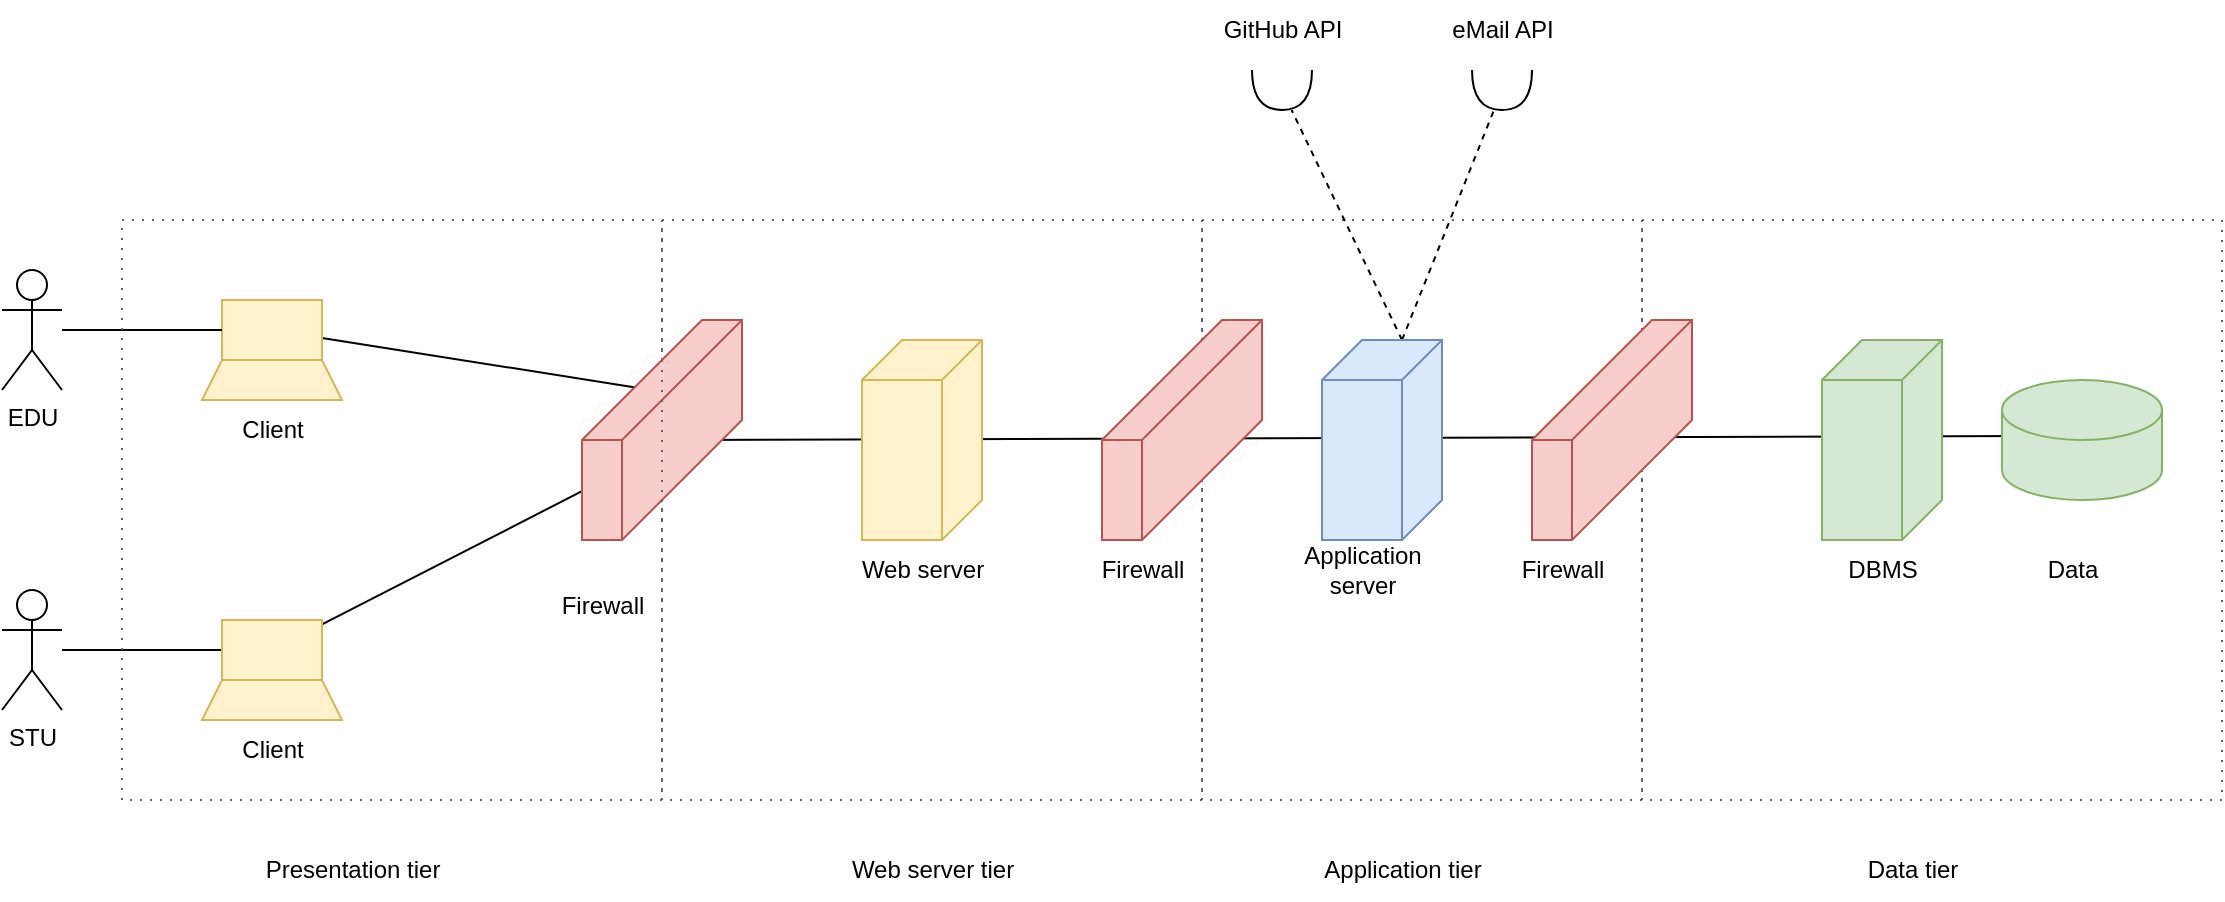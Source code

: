 <mxfile version="22.1.16" type="device" pages="9">
  <diagram name="High level components" id="cOoBFTMBQQrQHURf7YNJ">
    <mxGraphModel dx="1221" dy="725" grid="1" gridSize="10" guides="1" tooltips="1" connect="1" arrows="1" fold="1" page="1" pageScale="1" pageWidth="1654" pageHeight="1169" math="0" shadow="0">
      <root>
        <mxCell id="0" />
        <mxCell id="1" parent="0" />
        <mxCell id="whrq9c6-1YdyCOkFaGTL-40" value="" style="rounded=0;whiteSpace=wrap;html=1;fillColor=none;fontColor=#333333;strokeColor=#666666;dashed=1;dashPattern=1 4;" parent="1" vertex="1">
          <mxGeometry x="480" y="360" width="270" height="290" as="geometry" />
        </mxCell>
        <mxCell id="325rAeDmDZbnP-FaZzJt-11" value="" style="endArrow=none;html=1;rounded=0;exitX=0.545;exitY=0.375;exitDx=0;exitDy=0;exitPerimeter=0;" parent="1" source="_jvSNftNhpWBuF_dECB2-1" edge="1">
          <mxGeometry width="50" height="50" relative="1" as="geometry">
            <mxPoint x="590" y="470" as="sourcePoint" />
            <mxPoint x="1180" y="468" as="targetPoint" />
          </mxGeometry>
        </mxCell>
        <mxCell id="whrq9c6-1YdyCOkFaGTL-42" value="" style="rounded=0;whiteSpace=wrap;html=1;fillColor=none;fontColor=#333333;strokeColor=#666666;dashed=1;dashPattern=1 4;" parent="1" vertex="1">
          <mxGeometry x="970" y="360" width="290" height="290" as="geometry" />
        </mxCell>
        <mxCell id="whrq9c6-1YdyCOkFaGTL-41" value="" style="rounded=0;whiteSpace=wrap;html=1;fillColor=none;fontColor=#333333;strokeColor=#666666;dashed=1;dashPattern=1 4;" parent="1" vertex="1">
          <mxGeometry x="750" y="360" width="220" height="290" as="geometry" />
        </mxCell>
        <mxCell id="whrq9c6-1YdyCOkFaGTL-52" style="rounded=0;orthogonalLoop=1;jettySize=auto;html=1;dashed=1;endArrow=none;endFill=0;exitX=0;exitY=0;exitDx=0;exitDy=20;exitPerimeter=0;" parent="1" source="whrq9c6-1YdyCOkFaGTL-1" target="SX0DmwltoXCPjksRXZ_--1" edge="1">
          <mxGeometry relative="1" as="geometry">
            <mxPoint x="797.2" y="310" as="targetPoint" />
          </mxGeometry>
        </mxCell>
        <mxCell id="whrq9c6-1YdyCOkFaGTL-53" style="rounded=0;orthogonalLoop=1;jettySize=auto;html=1;endArrow=none;endFill=0;exitX=0;exitY=0;exitDx=0;exitDy=20;exitPerimeter=0;dashed=1;" parent="1" source="whrq9c6-1YdyCOkFaGTL-1" target="SX0DmwltoXCPjksRXZ_--4" edge="1">
          <mxGeometry relative="1" as="geometry">
            <mxPoint x="894" y="310" as="targetPoint" />
          </mxGeometry>
        </mxCell>
        <mxCell id="whrq9c6-1YdyCOkFaGTL-1" value="" style="verticalAlign=top;align=left;spacingTop=8;spacingLeft=2;spacingRight=12;shape=cube;size=20;direction=south;fontStyle=4;html=1;whiteSpace=wrap;fillColor=#dae8fc;strokeColor=#6c8ebf;" parent="1" vertex="1">
          <mxGeometry x="810" y="420" width="60" height="100" as="geometry" />
        </mxCell>
        <mxCell id="whrq9c6-1YdyCOkFaGTL-2" value="Application &lt;br&gt;server" style="text;html=1;align=center;verticalAlign=middle;resizable=0;points=[];autosize=1;strokeColor=none;fillColor=none;" parent="1" vertex="1">
          <mxGeometry x="790" y="515" width="80" height="40" as="geometry" />
        </mxCell>
        <mxCell id="whrq9c6-1YdyCOkFaGTL-7" value="" style="verticalAlign=top;align=left;spacingTop=8;spacingLeft=2;spacingRight=12;shape=cube;size=60;direction=south;fontStyle=4;html=1;whiteSpace=wrap;fillStyle=auto;fillColor=#f8cecc;strokeColor=#b85450;" parent="1" vertex="1">
          <mxGeometry x="700" y="410" width="80" height="110" as="geometry" />
        </mxCell>
        <mxCell id="whrq9c6-1YdyCOkFaGTL-8" value="Firewall" style="text;html=1;align=center;verticalAlign=middle;resizable=0;points=[];autosize=1;strokeColor=none;fillColor=none;" parent="1" vertex="1">
          <mxGeometry x="690" y="520" width="60" height="30" as="geometry" />
        </mxCell>
        <mxCell id="_jvSNftNhpWBuF_dECB2-2" style="rounded=0;orthogonalLoop=1;jettySize=auto;html=1;endArrow=none;endFill=0;entryX=0.369;entryY=0.125;entryDx=0;entryDy=0;entryPerimeter=0;" parent="1" source="whrq9c6-1YdyCOkFaGTL-11" target="_jvSNftNhpWBuF_dECB2-1" edge="1">
          <mxGeometry relative="1" as="geometry" />
        </mxCell>
        <mxCell id="whrq9c6-1YdyCOkFaGTL-11" value="" style="whiteSpace=wrap;html=1;fillColor=#fff2cc;strokeColor=#d6b656;" parent="1" vertex="1">
          <mxGeometry x="260" y="400" width="50" height="30" as="geometry" />
        </mxCell>
        <mxCell id="whrq9c6-1YdyCOkFaGTL-12" value="" style="shape=trapezoid;perimeter=trapezoidPerimeter;whiteSpace=wrap;html=1;fixedSize=1;fillColor=#fff2cc;strokeColor=#d6b656;size=10;" parent="1" vertex="1">
          <mxGeometry x="250" y="430" width="70" height="20" as="geometry" />
        </mxCell>
        <mxCell id="whrq9c6-1YdyCOkFaGTL-13" value="Client" style="text;html=1;align=center;verticalAlign=middle;resizable=0;points=[];autosize=1;strokeColor=none;fillColor=none;" parent="1" vertex="1">
          <mxGeometry x="260" y="450" width="50" height="30" as="geometry" />
        </mxCell>
        <mxCell id="whrq9c6-1YdyCOkFaGTL-15" value="" style="verticalAlign=top;align=left;spacingTop=8;spacingLeft=2;spacingRight=12;shape=cube;size=60;direction=south;fontStyle=4;html=1;whiteSpace=wrap;fillStyle=auto;fillColor=#f8cecc;strokeColor=#b85450;" parent="1" vertex="1">
          <mxGeometry x="915" y="410" width="80" height="110" as="geometry" />
        </mxCell>
        <mxCell id="whrq9c6-1YdyCOkFaGTL-16" value="Firewall" style="text;html=1;align=center;verticalAlign=middle;resizable=0;points=[];autosize=1;strokeColor=none;fillColor=none;" parent="1" vertex="1">
          <mxGeometry x="900" y="520" width="60" height="30" as="geometry" />
        </mxCell>
        <mxCell id="whrq9c6-1YdyCOkFaGTL-20" value="" style="verticalAlign=top;align=left;spacingTop=8;spacingLeft=2;spacingRight=12;shape=cube;size=20;direction=south;fontStyle=4;html=1;whiteSpace=wrap;fillColor=#d5e8d4;strokeColor=#82b366;" parent="1" vertex="1">
          <mxGeometry x="1060" y="420" width="60" height="100" as="geometry" />
        </mxCell>
        <mxCell id="whrq9c6-1YdyCOkFaGTL-21" value="DBMS" style="text;html=1;align=center;verticalAlign=middle;resizable=0;points=[];autosize=1;strokeColor=none;fillColor=none;" parent="1" vertex="1">
          <mxGeometry x="1060" y="520" width="60" height="30" as="geometry" />
        </mxCell>
        <mxCell id="whrq9c6-1YdyCOkFaGTL-23" value="" style="shape=cylinder3;whiteSpace=wrap;html=1;boundedLbl=1;backgroundOutline=1;size=15;fillColor=#d5e8d4;strokeColor=#82b366;" parent="1" vertex="1">
          <mxGeometry x="1150" y="440" width="80" height="60" as="geometry" />
        </mxCell>
        <mxCell id="whrq9c6-1YdyCOkFaGTL-26" value="Data" style="text;html=1;align=center;verticalAlign=middle;resizable=0;points=[];autosize=1;strokeColor=none;fillColor=none;" parent="1" vertex="1">
          <mxGeometry x="1160" y="520" width="50" height="30" as="geometry" />
        </mxCell>
        <mxCell id="325rAeDmDZbnP-FaZzJt-16" style="rounded=0;orthogonalLoop=1;jettySize=auto;html=1;endArrow=none;endFill=0;" parent="1" source="whrq9c6-1YdyCOkFaGTL-33" target="whrq9c6-1YdyCOkFaGTL-11" edge="1">
          <mxGeometry relative="1" as="geometry" />
        </mxCell>
        <mxCell id="whrq9c6-1YdyCOkFaGTL-33" value="EDU" style="shape=umlActor;verticalLabelPosition=bottom;verticalAlign=top;html=1;outlineConnect=0;" parent="1" vertex="1">
          <mxGeometry x="150" y="385" width="30" height="60" as="geometry" />
        </mxCell>
        <mxCell id="325rAeDmDZbnP-FaZzJt-17" style="rounded=0;orthogonalLoop=1;jettySize=auto;html=1;endArrow=none;endFill=0;" parent="1" source="whrq9c6-1YdyCOkFaGTL-35" target="325rAeDmDZbnP-FaZzJt-5" edge="1">
          <mxGeometry relative="1" as="geometry" />
        </mxCell>
        <mxCell id="whrq9c6-1YdyCOkFaGTL-35" value="STU" style="shape=umlActor;verticalLabelPosition=bottom;verticalAlign=top;html=1;outlineConnect=0;" parent="1" vertex="1">
          <mxGeometry x="150" y="545" width="30" height="60" as="geometry" />
        </mxCell>
        <mxCell id="whrq9c6-1YdyCOkFaGTL-43" value="Web server tier" style="text;html=1;align=center;verticalAlign=middle;resizable=0;points=[];autosize=1;strokeColor=none;fillColor=none;" parent="1" vertex="1">
          <mxGeometry x="565" y="670" width="100" height="30" as="geometry" />
        </mxCell>
        <mxCell id="whrq9c6-1YdyCOkFaGTL-44" value="Application tier" style="text;html=1;align=center;verticalAlign=middle;resizable=0;points=[];autosize=1;strokeColor=none;fillColor=none;" parent="1" vertex="1">
          <mxGeometry x="800" y="670" width="100" height="30" as="geometry" />
        </mxCell>
        <mxCell id="whrq9c6-1YdyCOkFaGTL-45" value="Data tier" style="text;html=1;align=center;verticalAlign=middle;resizable=0;points=[];autosize=1;strokeColor=none;fillColor=none;" parent="1" vertex="1">
          <mxGeometry x="1070" y="670" width="70" height="30" as="geometry" />
        </mxCell>
        <mxCell id="whrq9c6-1YdyCOkFaGTL-48" value="GitHub API" style="text;html=1;align=center;verticalAlign=middle;resizable=0;points=[];autosize=1;strokeColor=none;fillColor=none;" parent="1" vertex="1">
          <mxGeometry x="750" y="250" width="80" height="30" as="geometry" />
        </mxCell>
        <mxCell id="whrq9c6-1YdyCOkFaGTL-50" value="eMail API" style="text;html=1;align=center;verticalAlign=middle;resizable=0;points=[];autosize=1;strokeColor=none;fillColor=none;" parent="1" vertex="1">
          <mxGeometry x="865" y="250" width="70" height="30" as="geometry" />
        </mxCell>
        <mxCell id="SX0DmwltoXCPjksRXZ_--1" value="" style="shape=requiredInterface;html=1;verticalLabelPosition=bottom;sketch=0;rotation=90;" parent="1" vertex="1">
          <mxGeometry x="780" y="280" width="20" height="30" as="geometry" />
        </mxCell>
        <mxCell id="SX0DmwltoXCPjksRXZ_--4" value="" style="shape=requiredInterface;html=1;verticalLabelPosition=bottom;sketch=0;rotation=90;" parent="1" vertex="1">
          <mxGeometry x="890" y="280" width="20" height="30" as="geometry" />
        </mxCell>
        <mxCell id="_jvSNftNhpWBuF_dECB2-3" style="rounded=0;orthogonalLoop=1;jettySize=auto;html=1;endArrow=none;endFill=0;entryX=0.545;entryY=0.375;entryDx=0;entryDy=0;entryPerimeter=0;" parent="1" source="325rAeDmDZbnP-FaZzJt-5" target="_jvSNftNhpWBuF_dECB2-1" edge="1">
          <mxGeometry relative="1" as="geometry" />
        </mxCell>
        <mxCell id="325rAeDmDZbnP-FaZzJt-5" value="" style="whiteSpace=wrap;html=1;fillColor=#fff2cc;strokeColor=#d6b656;" parent="1" vertex="1">
          <mxGeometry x="260" y="560" width="50" height="30" as="geometry" />
        </mxCell>
        <mxCell id="325rAeDmDZbnP-FaZzJt-6" value="" style="shape=trapezoid;perimeter=trapezoidPerimeter;whiteSpace=wrap;html=1;fixedSize=1;fillColor=#fff2cc;strokeColor=#d6b656;size=10;" parent="1" vertex="1">
          <mxGeometry x="250" y="590" width="70" height="20" as="geometry" />
        </mxCell>
        <mxCell id="325rAeDmDZbnP-FaZzJt-7" value="Client" style="text;html=1;align=center;verticalAlign=middle;resizable=0;points=[];autosize=1;strokeColor=none;fillColor=none;" parent="1" vertex="1">
          <mxGeometry x="260" y="610" width="50" height="30" as="geometry" />
        </mxCell>
        <mxCell id="325rAeDmDZbnP-FaZzJt-8" value="" style="verticalAlign=top;align=left;spacingTop=8;spacingLeft=2;spacingRight=12;shape=cube;size=20;direction=south;fontStyle=4;html=1;whiteSpace=wrap;fillColor=#fff2cc;strokeColor=#d6b656;" parent="1" vertex="1">
          <mxGeometry x="580" y="420" width="60" height="100" as="geometry" />
        </mxCell>
        <mxCell id="325rAeDmDZbnP-FaZzJt-9" value="Web server" style="text;html=1;align=center;verticalAlign=middle;resizable=0;points=[];autosize=1;strokeColor=none;fillColor=none;" parent="1" vertex="1">
          <mxGeometry x="570" y="520" width="80" height="30" as="geometry" />
        </mxCell>
        <mxCell id="_jvSNftNhpWBuF_dECB2-1" value="" style="verticalAlign=top;align=left;spacingTop=8;spacingLeft=2;spacingRight=12;shape=cube;size=60;direction=south;fontStyle=4;html=1;whiteSpace=wrap;fillStyle=auto;fillColor=#f8cecc;strokeColor=#b85450;" parent="1" vertex="1">
          <mxGeometry x="440" y="410" width="80" height="110" as="geometry" />
        </mxCell>
        <mxCell id="_jvSNftNhpWBuF_dECB2-4" value="Firewall" style="text;html=1;align=center;verticalAlign=middle;resizable=0;points=[];autosize=1;strokeColor=none;fillColor=none;" parent="1" vertex="1">
          <mxGeometry x="420" y="538" width="60" height="30" as="geometry" />
        </mxCell>
        <mxCell id="X-tyW7x1sYQeAHXGjvkv-1" value="" style="rounded=0;whiteSpace=wrap;html=1;fillColor=none;fontColor=#333333;strokeColor=#666666;dashed=1;dashPattern=1 4;" parent="1" vertex="1">
          <mxGeometry x="210" y="360" width="270" height="290" as="geometry" />
        </mxCell>
        <mxCell id="X-tyW7x1sYQeAHXGjvkv-2" value="Presentation tier" style="text;html=1;align=center;verticalAlign=middle;resizable=0;points=[];autosize=1;strokeColor=none;fillColor=none;" parent="1" vertex="1">
          <mxGeometry x="270" y="670" width="110" height="30" as="geometry" />
        </mxCell>
      </root>
    </mxGraphModel>
  </diagram>
  <diagram id="GEOFSXBYY_uaa49tpmLa" name="Component diagram">
    <mxGraphModel dx="1628" dy="967" grid="1" gridSize="10" guides="1" tooltips="1" connect="1" arrows="1" fold="1" page="1" pageScale="1" pageWidth="1654" pageHeight="1169" math="0" shadow="0">
      <root>
        <mxCell id="0" />
        <mxCell id="1" parent="0" />
        <mxCell id="XylG27JU7PK3eP8t6BsH-8" style="edgeStyle=elbowEdgeStyle;rounded=0;orthogonalLoop=1;jettySize=auto;html=1;endArrow=none;endFill=0;" parent="1" source="DIwakF3W96JZLYulPcr_-1" target="DIwakF3W96JZLYulPcr_-5" edge="1">
          <mxGeometry relative="1" as="geometry" />
        </mxCell>
        <mxCell id="XylG27JU7PK3eP8t6BsH-9" style="edgeStyle=elbowEdgeStyle;rounded=0;orthogonalLoop=1;jettySize=auto;html=1;endArrow=none;endFill=0;" parent="1" source="DIwakF3W96JZLYulPcr_-1" target="K3vsCA65qydEFag3leHv-1" edge="1">
          <mxGeometry relative="1" as="geometry" />
        </mxCell>
        <mxCell id="XylG27JU7PK3eP8t6BsH-10" style="edgeStyle=elbowEdgeStyle;rounded=0;orthogonalLoop=1;jettySize=auto;html=1;endArrow=none;endFill=0;" parent="1" source="DIwakF3W96JZLYulPcr_-1" target="XylG27JU7PK3eP8t6BsH-2" edge="1">
          <mxGeometry relative="1" as="geometry" />
        </mxCell>
        <mxCell id="XylG27JU7PK3eP8t6BsH-11" style="edgeStyle=elbowEdgeStyle;rounded=0;orthogonalLoop=1;jettySize=auto;html=1;endArrow=none;endFill=0;" parent="1" source="DIwakF3W96JZLYulPcr_-1" target="XylG27JU7PK3eP8t6BsH-1" edge="1">
          <mxGeometry relative="1" as="geometry" />
        </mxCell>
        <mxCell id="XylG27JU7PK3eP8t6BsH-15" style="edgeStyle=elbowEdgeStyle;rounded=0;orthogonalLoop=1;jettySize=auto;html=1;endArrow=none;endFill=0;" parent="1" source="DIwakF3W96JZLYulPcr_-1" target="K3vsCA65qydEFag3leHv-2" edge="1">
          <mxGeometry relative="1" as="geometry" />
        </mxCell>
        <mxCell id="DIwakF3W96JZLYulPcr_-1" value="&lt;b style=&quot;font-size: 14px;&quot;&gt;EDU&lt;br style=&quot;font-size: 14px;&quot;&gt;WebApp&lt;br style=&quot;font-size: 14px;&quot;&gt;&lt;/b&gt;" style="html=1;dropTarget=0;whiteSpace=wrap;fontSize=14;fillColor=#fff2cc;strokeColor=#d6b656;" parent="1" vertex="1">
          <mxGeometry x="710" y="485" width="180" height="90" as="geometry" />
        </mxCell>
        <mxCell id="DIwakF3W96JZLYulPcr_-2" value="" style="shape=module;jettyWidth=8;jettyHeight=4;fillColor=#fff2cc;strokeColor=#d6b656;" parent="DIwakF3W96JZLYulPcr_-1" vertex="1">
          <mxGeometry x="1" width="20" height="20" relative="1" as="geometry">
            <mxPoint x="-27" y="7" as="offset" />
          </mxGeometry>
        </mxCell>
        <mxCell id="XylG27JU7PK3eP8t6BsH-16" style="edgeStyle=elbowEdgeStyle;rounded=0;orthogonalLoop=1;jettySize=auto;html=1;endArrow=none;endFill=0;" parent="1" source="DIwakF3W96JZLYulPcr_-3" target="XylG27JU7PK3eP8t6BsH-3" edge="1">
          <mxGeometry relative="1" as="geometry" />
        </mxCell>
        <mxCell id="XylG27JU7PK3eP8t6BsH-17" style="edgeStyle=elbowEdgeStyle;rounded=0;orthogonalLoop=1;jettySize=auto;html=1;endArrow=none;endFill=0;" parent="1" source="DIwakF3W96JZLYulPcr_-3" target="XylG27JU7PK3eP8t6BsH-4" edge="1">
          <mxGeometry relative="1" as="geometry" />
        </mxCell>
        <mxCell id="XylG27JU7PK3eP8t6BsH-18" style="edgeStyle=elbowEdgeStyle;rounded=0;orthogonalLoop=1;jettySize=auto;html=1;endArrow=none;endFill=0;" parent="1" source="DIwakF3W96JZLYulPcr_-3" target="XylG27JU7PK3eP8t6BsH-7" edge="1">
          <mxGeometry relative="1" as="geometry" />
        </mxCell>
        <mxCell id="XylG27JU7PK3eP8t6BsH-19" style="edgeStyle=elbowEdgeStyle;rounded=0;orthogonalLoop=1;jettySize=auto;html=1;endArrow=none;endFill=0;" parent="1" source="DIwakF3W96JZLYulPcr_-3" target="XylG27JU7PK3eP8t6BsH-5" edge="1">
          <mxGeometry relative="1" as="geometry" />
        </mxCell>
        <mxCell id="DIwakF3W96JZLYulPcr_-3" value="&lt;b style=&quot;font-size: 14px;&quot;&gt;STU&lt;br style=&quot;font-size: 14px;&quot;&gt;WebApp&lt;br style=&quot;font-size: 14px;&quot;&gt;&lt;/b&gt;" style="html=1;dropTarget=0;whiteSpace=wrap;fontSize=14;fillColor=#fff2cc;strokeColor=#d6b656;" parent="1" vertex="1">
          <mxGeometry x="710" y="930" width="180" height="90" as="geometry" />
        </mxCell>
        <mxCell id="DIwakF3W96JZLYulPcr_-4" value="" style="shape=module;jettyWidth=8;jettyHeight=4;fillColor=#fff2cc;strokeColor=#d6b656;" parent="DIwakF3W96JZLYulPcr_-3" vertex="1">
          <mxGeometry x="1" width="20" height="20" relative="1" as="geometry">
            <mxPoint x="-27" y="7" as="offset" />
          </mxGeometry>
        </mxCell>
        <mxCell id="apOxuv2w6RahuDsQ91DI-37" style="edgeStyle=orthogonalEdgeStyle;rounded=0;orthogonalLoop=1;jettySize=auto;html=1;endArrow=none;endFill=0;" parent="1" source="DIwakF3W96JZLYulPcr_-5" target="758whW3wnUASTh_ceuO4-10" edge="1">
          <mxGeometry relative="1" as="geometry" />
        </mxCell>
        <mxCell id="DIwakF3W96JZLYulPcr_-5" value="Auth manager&lt;br&gt;interface" style="shape=providedRequiredInterface;html=1;verticalLabelPosition=bottom;sketch=0;flipV=0;flipH=1;" parent="1" vertex="1">
          <mxGeometry x="1030" y="310" width="40" height="40" as="geometry" />
        </mxCell>
        <mxCell id="apOxuv2w6RahuDsQ91DI-30" style="rounded=0;orthogonalLoop=1;jettySize=auto;html=1;endArrow=none;endFill=0;edgeStyle=elbowEdgeStyle;" parent="1" source="K3vsCA65qydEFag3leHv-1" target="758whW3wnUASTh_ceuO4-3" edge="1">
          <mxGeometry relative="1" as="geometry">
            <Array as="points">
              <mxPoint x="1200" y="800" />
            </Array>
          </mxGeometry>
        </mxCell>
        <mxCell id="K3vsCA65qydEFag3leHv-1" value="Tournaments action&lt;br&gt;interface" style="shape=providedRequiredInterface;html=1;verticalLabelPosition=bottom;sketch=0;flipV=0;flipH=1;" parent="1" vertex="1">
          <mxGeometry x="1030" y="610" width="40" height="40" as="geometry" />
        </mxCell>
        <mxCell id="apOxuv2w6RahuDsQ91DI-31" style="rounded=0;orthogonalLoop=1;jettySize=auto;html=1;endArrow=none;endFill=0;edgeStyle=elbowEdgeStyle;" parent="1" source="K3vsCA65qydEFag3leHv-2" target="758whW3wnUASTh_ceuO4-5" edge="1">
          <mxGeometry relative="1" as="geometry">
            <Array as="points">
              <mxPoint x="1160" y="650" />
            </Array>
          </mxGeometry>
        </mxCell>
        <mxCell id="K3vsCA65qydEFag3leHv-2" value="Battles action&lt;br&gt;interface" style="shape=providedRequiredInterface;html=1;verticalLabelPosition=bottom;sketch=0;flipV=0;flipH=1;" parent="1" vertex="1">
          <mxGeometry x="1030" y="510" width="40" height="40" as="geometry" />
        </mxCell>
        <mxCell id="apOxuv2w6RahuDsQ91DI-33" style="rounded=0;orthogonalLoop=1;jettySize=auto;html=1;endArrow=none;endFill=0;edgeStyle=elbowEdgeStyle;" parent="1" source="XylG27JU7PK3eP8t6BsH-1" target="758whW3wnUASTh_ceuO4-1" edge="1">
          <mxGeometry relative="1" as="geometry" />
        </mxCell>
        <mxCell id="XylG27JU7PK3eP8t6BsH-1" value="Badges action&lt;br&gt;interface" style="shape=providedRequiredInterface;html=1;verticalLabelPosition=bottom;sketch=0;flipV=0;flipH=1;" parent="1" vertex="1">
          <mxGeometry x="1030" y="710" width="40" height="40" as="geometry" />
        </mxCell>
        <mxCell id="apOxuv2w6RahuDsQ91DI-32" style="rounded=0;orthogonalLoop=1;jettySize=auto;html=1;endArrow=none;endFill=0;edgeStyle=elbowEdgeStyle;" parent="1" source="XylG27JU7PK3eP8t6BsH-2" target="758whW3wnUASTh_ceuO4-7" edge="1">
          <mxGeometry relative="1" as="geometry">
            <Array as="points">
              <mxPoint x="1120" y="460" />
            </Array>
          </mxGeometry>
        </mxCell>
        <mxCell id="XylG27JU7PK3eP8t6BsH-2" value="Profile inspector&lt;br&gt;interface" style="shape=providedRequiredInterface;html=1;verticalLabelPosition=bottom;sketch=0;flipV=0;flipH=1;" parent="1" vertex="1">
          <mxGeometry x="1030" y="410" width="40" height="40" as="geometry" />
        </mxCell>
        <mxCell id="apOxuv2w6RahuDsQ91DI-38" style="edgeStyle=orthogonalEdgeStyle;rounded=0;orthogonalLoop=1;jettySize=auto;html=1;endArrow=none;endFill=0;" parent="1" source="XylG27JU7PK3eP8t6BsH-3" target="758whW3wnUASTh_ceuO4-10" edge="1">
          <mxGeometry relative="1" as="geometry" />
        </mxCell>
        <mxCell id="XylG27JU7PK3eP8t6BsH-3" value="Auth manager&lt;br&gt;interface" style="shape=providedRequiredInterface;html=1;verticalLabelPosition=bottom;sketch=0;flipV=0;flipH=1;" parent="1" vertex="1">
          <mxGeometry x="1030" y="1100" width="40" height="40" as="geometry" />
        </mxCell>
        <mxCell id="apOxuv2w6RahuDsQ91DI-34" style="rounded=0;orthogonalLoop=1;jettySize=auto;html=1;endArrow=none;endFill=0;edgeStyle=elbowEdgeStyle;" parent="1" source="XylG27JU7PK3eP8t6BsH-4" target="758whW3wnUASTh_ceuO4-3" edge="1">
          <mxGeometry relative="1" as="geometry">
            <Array as="points">
              <mxPoint x="1200" y="960" />
            </Array>
          </mxGeometry>
        </mxCell>
        <mxCell id="XylG27JU7PK3eP8t6BsH-4" value="Tournaments action&lt;br&gt;interface" style="shape=providedRequiredInterface;html=1;verticalLabelPosition=bottom;sketch=0;flipV=0;flipH=1;" parent="1" vertex="1">
          <mxGeometry x="1030" y="1010" width="40" height="40" as="geometry" />
        </mxCell>
        <mxCell id="apOxuv2w6RahuDsQ91DI-35" style="rounded=0;orthogonalLoop=1;jettySize=auto;html=1;endArrow=none;endFill=0;edgeStyle=elbowEdgeStyle;" parent="1" source="apOxuv2w6RahuDsQ91DI-43" target="758whW3wnUASTh_ceuO4-5" edge="1">
          <mxGeometry relative="1" as="geometry">
            <Array as="points" />
          </mxGeometry>
        </mxCell>
        <mxCell id="XylG27JU7PK3eP8t6BsH-5" value="Battles action&lt;br&gt;interface" style="shape=providedRequiredInterface;html=1;verticalLabelPosition=bottom;sketch=0;flipV=0;flipH=1;" parent="1" vertex="1">
          <mxGeometry x="1030" y="910" width="40" height="40" as="geometry" />
        </mxCell>
        <mxCell id="apOxuv2w6RahuDsQ91DI-36" style="rounded=0;orthogonalLoop=1;jettySize=auto;html=1;endArrow=none;endFill=0;edgeStyle=elbowEdgeStyle;" parent="1" source="apOxuv2w6RahuDsQ91DI-46" target="758whW3wnUASTh_ceuO4-7" edge="1">
          <mxGeometry relative="1" as="geometry">
            <Array as="points" />
          </mxGeometry>
        </mxCell>
        <mxCell id="XylG27JU7PK3eP8t6BsH-7" value="Profile inspector&lt;br&gt;interface" style="shape=providedRequiredInterface;html=1;verticalLabelPosition=bottom;sketch=0;flipV=0;flipH=1;" parent="1" vertex="1">
          <mxGeometry x="1030" y="810" width="40" height="40" as="geometry" />
        </mxCell>
        <mxCell id="758whW3wnUASTh_ceuO4-30" style="edgeStyle=elbowEdgeStyle;rounded=0;orthogonalLoop=1;jettySize=auto;html=1;endArrow=none;endFill=0;fillColor=#e1d5e7;strokeColor=#9673a6;" parent="1" source="758whW3wnUASTh_ceuO4-1" target="758whW3wnUASTh_ceuO4-26" edge="1">
          <mxGeometry relative="1" as="geometry" />
        </mxCell>
        <mxCell id="758whW3wnUASTh_ceuO4-44" style="edgeStyle=elbowEdgeStyle;rounded=0;orthogonalLoop=1;jettySize=auto;html=1;endArrow=none;endFill=0;fillColor=#d5e8d4;strokeColor=#82b366;exitX=1;exitY=0.25;exitDx=0;exitDy=0;" parent="1" source="758whW3wnUASTh_ceuO4-1" target="758whW3wnUASTh_ceuO4-39" edge="1">
          <mxGeometry relative="1" as="geometry" />
        </mxCell>
        <mxCell id="758whW3wnUASTh_ceuO4-1" value="&lt;b&gt;Badges&lt;br&gt;manager&lt;br&gt;&lt;/b&gt;" style="html=1;dropTarget=0;whiteSpace=wrap;fillColor=#dae8fc;strokeColor=#6c8ebf;" parent="1" vertex="1">
          <mxGeometry x="1480" y="600" width="160" height="80" as="geometry" />
        </mxCell>
        <mxCell id="758whW3wnUASTh_ceuO4-2" value="" style="shape=module;jettyWidth=8;jettyHeight=4;fillColor=#dae8fc;strokeColor=#6c8ebf;" parent="758whW3wnUASTh_ceuO4-1" vertex="1">
          <mxGeometry x="1" width="20" height="20" relative="1" as="geometry">
            <mxPoint x="-27" y="7" as="offset" />
          </mxGeometry>
        </mxCell>
        <mxCell id="758whW3wnUASTh_ceuO4-13" style="edgeStyle=orthogonalEdgeStyle;rounded=0;orthogonalLoop=1;jettySize=auto;html=1;endArrow=none;endFill=0;" parent="1" source="758whW3wnUASTh_ceuO4-3" target="758whW3wnUASTh_ceuO4-12" edge="1">
          <mxGeometry relative="1" as="geometry" />
        </mxCell>
        <mxCell id="758whW3wnUASTh_ceuO4-29" style="rounded=0;orthogonalLoop=1;jettySize=auto;html=1;endArrow=none;endFill=0;exitX=1;exitY=0.5;exitDx=0;exitDy=0;edgeStyle=elbowEdgeStyle;fillColor=#e1d5e7;strokeColor=#9673a6;" parent="1" source="758whW3wnUASTh_ceuO4-3" target="758whW3wnUASTh_ceuO4-26" edge="1">
          <mxGeometry relative="1" as="geometry" />
        </mxCell>
        <mxCell id="758whW3wnUASTh_ceuO4-46" style="edgeStyle=elbowEdgeStyle;rounded=0;orthogonalLoop=1;jettySize=auto;html=1;endArrow=none;endFill=0;fillColor=#d5e8d4;strokeColor=#82b366;exitX=1;exitY=0.25;exitDx=0;exitDy=0;" parent="1" source="758whW3wnUASTh_ceuO4-3" target="758whW3wnUASTh_ceuO4-39" edge="1">
          <mxGeometry relative="1" as="geometry" />
        </mxCell>
        <mxCell id="apOxuv2w6RahuDsQ91DI-9" style="edgeStyle=elbowEdgeStyle;rounded=0;orthogonalLoop=1;jettySize=auto;html=1;fillColor=#fad7ac;strokeColor=#b46504;endArrow=none;endFill=0;exitX=1;exitY=0.75;exitDx=0;exitDy=0;" parent="1" source="758whW3wnUASTh_ceuO4-3" target="apOxuv2w6RahuDsQ91DI-6" edge="1">
          <mxGeometry relative="1" as="geometry" />
        </mxCell>
        <mxCell id="758whW3wnUASTh_ceuO4-3" value="&lt;b&gt;Tournaments&lt;br&gt;manager&lt;br&gt;&lt;/b&gt;" style="html=1;dropTarget=0;whiteSpace=wrap;fillColor=#dae8fc;strokeColor=#6c8ebf;" parent="1" vertex="1">
          <mxGeometry x="1480" y="920" width="160" height="80" as="geometry" />
        </mxCell>
        <mxCell id="758whW3wnUASTh_ceuO4-4" value="" style="shape=module;jettyWidth=8;jettyHeight=4;fillColor=#dae8fc;strokeColor=#6c8ebf;" parent="758whW3wnUASTh_ceuO4-3" vertex="1">
          <mxGeometry x="1" width="20" height="20" relative="1" as="geometry">
            <mxPoint x="-27" y="7" as="offset" />
          </mxGeometry>
        </mxCell>
        <mxCell id="758whW3wnUASTh_ceuO4-28" style="rounded=0;orthogonalLoop=1;jettySize=auto;html=1;endArrow=none;endFill=0;exitDx=0;exitDy=0;edgeStyle=elbowEdgeStyle;fillColor=#e1d5e7;strokeColor=#9673a6;" parent="1" source="C0yePoJCWu_Ar_9S11x2-4" target="758whW3wnUASTh_ceuO4-26" edge="1">
          <mxGeometry relative="1" as="geometry" />
        </mxCell>
        <mxCell id="758whW3wnUASTh_ceuO4-45" style="edgeStyle=elbowEdgeStyle;rounded=0;orthogonalLoop=1;jettySize=auto;html=1;endArrow=none;endFill=0;fillColor=#d5e8d4;strokeColor=#82b366;exitX=1;exitY=0.25;exitDx=0;exitDy=0;" parent="1" source="758whW3wnUASTh_ceuO4-5" target="758whW3wnUASTh_ceuO4-39" edge="1">
          <mxGeometry relative="1" as="geometry" />
        </mxCell>
        <mxCell id="apOxuv2w6RahuDsQ91DI-10" style="edgeStyle=elbowEdgeStyle;rounded=0;orthogonalLoop=1;jettySize=auto;html=1;fillColor=#fad7ac;strokeColor=#b46504;endArrow=none;endFill=0;exitX=1;exitY=0.75;exitDx=0;exitDy=0;" parent="1" source="758whW3wnUASTh_ceuO4-5" target="apOxuv2w6RahuDsQ91DI-6" edge="1">
          <mxGeometry relative="1" as="geometry" />
        </mxCell>
        <mxCell id="dd3WBzlH9bCQJZS-CcU6-2" style="edgeStyle=orthogonalEdgeStyle;rounded=0;orthogonalLoop=1;jettySize=auto;html=1;exitX=0;exitY=0.75;exitDx=0;exitDy=0;endArrow=none;endFill=0;dashed=1;" parent="1" source="758whW3wnUASTh_ceuO4-5" target="dd3WBzlH9bCQJZS-CcU6-3" edge="1">
          <mxGeometry relative="1" as="geometry">
            <mxPoint x="1425.001" y="1270" as="targetPoint" />
          </mxGeometry>
        </mxCell>
        <mxCell id="758whW3wnUASTh_ceuO4-5" value="&lt;b&gt;Battles&lt;br&gt;manager&lt;br&gt;&lt;/b&gt;" style="html=1;dropTarget=0;whiteSpace=wrap;fillColor=#dae8fc;strokeColor=#6c8ebf;" parent="1" vertex="1">
          <mxGeometry x="1480" y="720" width="160" height="80" as="geometry" />
        </mxCell>
        <mxCell id="758whW3wnUASTh_ceuO4-6" value="" style="shape=module;jettyWidth=8;jettyHeight=4;fillColor=#dae8fc;strokeColor=#6c8ebf;" parent="758whW3wnUASTh_ceuO4-5" vertex="1">
          <mxGeometry x="1" width="20" height="20" relative="1" as="geometry">
            <mxPoint x="-27" y="7" as="offset" />
          </mxGeometry>
        </mxCell>
        <mxCell id="758whW3wnUASTh_ceuO4-47" style="edgeStyle=elbowEdgeStyle;rounded=0;orthogonalLoop=1;jettySize=auto;html=1;endArrow=none;endFill=0;fillColor=#d5e8d4;strokeColor=#82b366;exitX=1;exitY=0.25;exitDx=0;exitDy=0;" parent="1" source="758whW3wnUASTh_ceuO4-7" target="758whW3wnUASTh_ceuO4-39" edge="1">
          <mxGeometry relative="1" as="geometry" />
        </mxCell>
        <mxCell id="758whW3wnUASTh_ceuO4-7" value="&lt;b&gt;Profile&lt;br&gt;Inspector&lt;br&gt;&lt;/b&gt;" style="html=1;dropTarget=0;whiteSpace=wrap;fillColor=#dae8fc;strokeColor=#6c8ebf;" parent="1" vertex="1">
          <mxGeometry x="1480" y="480" width="160" height="80" as="geometry" />
        </mxCell>
        <mxCell id="758whW3wnUASTh_ceuO4-8" value="" style="shape=module;jettyWidth=8;jettyHeight=4;fillColor=#dae8fc;strokeColor=#6c8ebf;" parent="758whW3wnUASTh_ceuO4-7" vertex="1">
          <mxGeometry x="1" width="20" height="20" relative="1" as="geometry">
            <mxPoint x="-27" y="7" as="offset" />
          </mxGeometry>
        </mxCell>
        <mxCell id="758whW3wnUASTh_ceuO4-14" style="edgeStyle=orthogonalEdgeStyle;rounded=0;orthogonalLoop=1;jettySize=auto;html=1;endArrow=none;endFill=0;" parent="1" source="758whW3wnUASTh_ceuO4-12" target="758whW3wnUASTh_ceuO4-5" edge="1">
          <mxGeometry relative="1" as="geometry" />
        </mxCell>
        <mxCell id="758whW3wnUASTh_ceuO4-12" value="TournamentInt" style="shape=providedRequiredInterface;html=1;verticalLabelPosition=bottom;sketch=0;rotation=90;" parent="1" vertex="1">
          <mxGeometry x="1545" y="843.5" width="30" height="30" as="geometry" />
        </mxCell>
        <mxCell id="758whW3wnUASTh_ceuO4-31" value="" style="group" parent="1" vertex="1" connectable="0">
          <mxGeometry x="1801" y="720" width="280" height="80" as="geometry" />
        </mxCell>
        <mxCell id="758whW3wnUASTh_ceuO4-10" value="&lt;b&gt;Auth&lt;br&gt;manager&lt;br&gt;&lt;/b&gt;" style="html=1;dropTarget=0;whiteSpace=wrap;fillColor=#dae8fc;strokeColor=#6c8ebf;" parent="758whW3wnUASTh_ceuO4-31" vertex="1">
          <mxGeometry x="229" width="160" height="80" as="geometry" />
        </mxCell>
        <mxCell id="758whW3wnUASTh_ceuO4-11" value="" style="shape=module;jettyWidth=8;jettyHeight=4;fillColor=#e1d5e7;strokeColor=#9673a6;" parent="758whW3wnUASTh_ceuO4-10" vertex="1">
          <mxGeometry x="1" width="20" height="20" relative="1" as="geometry">
            <mxPoint x="-27" y="7" as="offset" />
          </mxGeometry>
        </mxCell>
        <mxCell id="758whW3wnUASTh_ceuO4-26" value="AuthInt" style="shape=providedRequiredInterface;html=1;verticalLabelPosition=bottom;sketch=0;fillColor=#e1d5e7;strokeColor=#9673a6;" parent="758whW3wnUASTh_ceuO4-31" vertex="1">
          <mxGeometry y="25" width="30" height="30" as="geometry" />
        </mxCell>
        <mxCell id="758whW3wnUASTh_ceuO4-27" style="edgeStyle=orthogonalEdgeStyle;rounded=0;orthogonalLoop=1;jettySize=auto;html=1;endArrow=none;endFill=0;fillColor=#e1d5e7;strokeColor=#9673a6;" parent="758whW3wnUASTh_ceuO4-31" source="758whW3wnUASTh_ceuO4-10" target="758whW3wnUASTh_ceuO4-26" edge="1">
          <mxGeometry relative="1" as="geometry" />
        </mxCell>
        <mxCell id="758whW3wnUASTh_ceuO4-36" value="" style="group" parent="1" vertex="1" connectable="0">
          <mxGeometry x="1740" y="500" width="280" height="80" as="geometry" />
        </mxCell>
        <mxCell id="758whW3wnUASTh_ceuO4-37" value="&lt;b&gt;Query&lt;br&gt;manager&lt;br&gt;&lt;/b&gt;" style="html=1;dropTarget=0;whiteSpace=wrap;fillColor=#dae8fc;strokeColor=#6c8ebf;" parent="758whW3wnUASTh_ceuO4-36" vertex="1">
          <mxGeometry x="120" width="160" height="80" as="geometry" />
        </mxCell>
        <mxCell id="758whW3wnUASTh_ceuO4-38" value="" style="shape=module;jettyWidth=8;jettyHeight=4;fillColor=#d5e8d4;strokeColor=#82b366;" parent="758whW3wnUASTh_ceuO4-37" vertex="1">
          <mxGeometry x="1" width="20" height="20" relative="1" as="geometry">
            <mxPoint x="-27" y="7" as="offset" />
          </mxGeometry>
        </mxCell>
        <mxCell id="758whW3wnUASTh_ceuO4-39" value="QueryInt" style="shape=providedRequiredInterface;html=1;verticalLabelPosition=bottom;sketch=0;fillColor=#d5e8d4;strokeColor=#82b366;" parent="758whW3wnUASTh_ceuO4-36" vertex="1">
          <mxGeometry y="25" width="30" height="30" as="geometry" />
        </mxCell>
        <mxCell id="758whW3wnUASTh_ceuO4-40" style="edgeStyle=orthogonalEdgeStyle;rounded=0;orthogonalLoop=1;jettySize=auto;html=1;endArrow=none;endFill=0;fillColor=#d5e8d4;strokeColor=#82b366;" parent="758whW3wnUASTh_ceuO4-36" source="758whW3wnUASTh_ceuO4-37" target="758whW3wnUASTh_ceuO4-39" edge="1">
          <mxGeometry relative="1" as="geometry" />
        </mxCell>
        <mxCell id="apOxuv2w6RahuDsQ91DI-3" value="" style="group" parent="1" vertex="1" connectable="0">
          <mxGeometry x="1770" y="940" width="280" height="80" as="geometry" />
        </mxCell>
        <mxCell id="apOxuv2w6RahuDsQ91DI-4" value="&lt;b&gt;Notification&lt;br&gt;manager&lt;br&gt;&lt;/b&gt;" style="html=1;dropTarget=0;whiteSpace=wrap;fillColor=#dae8fc;strokeColor=#6c8ebf;" parent="apOxuv2w6RahuDsQ91DI-3" vertex="1">
          <mxGeometry x="120" width="160" height="80" as="geometry" />
        </mxCell>
        <mxCell id="apOxuv2w6RahuDsQ91DI-5" value="" style="shape=module;jettyWidth=8;jettyHeight=4;fillColor=#fad7ac;strokeColor=#b46504;" parent="apOxuv2w6RahuDsQ91DI-4" vertex="1">
          <mxGeometry x="1" width="20" height="20" relative="1" as="geometry">
            <mxPoint x="-27" y="7" as="offset" />
          </mxGeometry>
        </mxCell>
        <mxCell id="apOxuv2w6RahuDsQ91DI-6" value="NotificationInt" style="shape=providedRequiredInterface;html=1;verticalLabelPosition=bottom;sketch=0;fillColor=#fad7ac;strokeColor=#b46504;" parent="apOxuv2w6RahuDsQ91DI-3" vertex="1">
          <mxGeometry y="25" width="30" height="30" as="geometry" />
        </mxCell>
        <mxCell id="apOxuv2w6RahuDsQ91DI-7" style="edgeStyle=orthogonalEdgeStyle;rounded=0;orthogonalLoop=1;jettySize=auto;html=1;endArrow=none;endFill=0;fillColor=#fad7ac;strokeColor=#b46504;" parent="apOxuv2w6RahuDsQ91DI-3" source="apOxuv2w6RahuDsQ91DI-4" target="apOxuv2w6RahuDsQ91DI-6" edge="1">
          <mxGeometry relative="1" as="geometry" />
        </mxCell>
        <mxCell id="apOxuv2w6RahuDsQ91DI-44" value="" style="rounded=0;orthogonalLoop=1;jettySize=auto;html=1;endArrow=none;endFill=0;edgeStyle=elbowEdgeStyle;" parent="1" source="XylG27JU7PK3eP8t6BsH-5" target="apOxuv2w6RahuDsQ91DI-43" edge="1">
          <mxGeometry relative="1" as="geometry">
            <mxPoint x="1070" y="930" as="sourcePoint" />
            <mxPoint x="1480" y="760" as="targetPoint" />
            <Array as="points">
              <mxPoint x="1160" y="830" />
            </Array>
          </mxGeometry>
        </mxCell>
        <mxCell id="apOxuv2w6RahuDsQ91DI-43" value="" style="shape=waypoint;sketch=0;size=6;pointerEvents=1;points=[];fillColor=none;resizable=0;rotatable=0;perimeter=centerPerimeter;snapToPoint=1;" parent="1" vertex="1">
          <mxGeometry x="1150" y="750" width="20" height="20" as="geometry" />
        </mxCell>
        <mxCell id="apOxuv2w6RahuDsQ91DI-45" value="" style="shape=waypoint;sketch=0;size=6;pointerEvents=1;points=[];fillColor=none;resizable=0;rotatable=0;perimeter=centerPerimeter;snapToPoint=1;" parent="1" vertex="1">
          <mxGeometry x="1190" y="950" width="20" height="20" as="geometry" />
        </mxCell>
        <mxCell id="apOxuv2w6RahuDsQ91DI-47" value="" style="rounded=0;orthogonalLoop=1;jettySize=auto;html=1;endArrow=none;endFill=0;edgeStyle=elbowEdgeStyle;" parent="1" source="XylG27JU7PK3eP8t6BsH-7" target="apOxuv2w6RahuDsQ91DI-46" edge="1">
          <mxGeometry relative="1" as="geometry">
            <mxPoint x="1070" y="830" as="sourcePoint" />
            <mxPoint x="1480" y="520" as="targetPoint" />
            <Array as="points">
              <mxPoint x="1120" y="650" />
            </Array>
          </mxGeometry>
        </mxCell>
        <mxCell id="apOxuv2w6RahuDsQ91DI-46" value="" style="shape=waypoint;sketch=0;size=6;pointerEvents=1;points=[];fillColor=none;resizable=0;rotatable=0;perimeter=centerPerimeter;snapToPoint=1;" parent="1" vertex="1">
          <mxGeometry x="1110" y="510" width="20" height="20" as="geometry" />
        </mxCell>
        <mxCell id="apOxuv2w6RahuDsQ91DI-49" value="" style="group" parent="1" vertex="1" connectable="0">
          <mxGeometry x="2060" y="70" width="280" height="80" as="geometry" />
        </mxCell>
        <mxCell id="apOxuv2w6RahuDsQ91DI-50" value="&lt;b&gt;DBMS&lt;br&gt;&lt;/b&gt;" style="html=1;dropTarget=0;whiteSpace=wrap;fillColor=#d5e8d4;strokeColor=#82b366;" parent="apOxuv2w6RahuDsQ91DI-49" vertex="1">
          <mxGeometry x="230" width="160" height="80" as="geometry" />
        </mxCell>
        <mxCell id="apOxuv2w6RahuDsQ91DI-51" value="" style="shape=module;jettyWidth=8;jettyHeight=4;fillColor=#d5e8d4;strokeColor=#82b366;" parent="apOxuv2w6RahuDsQ91DI-50" vertex="1">
          <mxGeometry x="1" width="20" height="20" relative="1" as="geometry">
            <mxPoint x="-27" y="7" as="offset" />
          </mxGeometry>
        </mxCell>
        <mxCell id="apOxuv2w6RahuDsQ91DI-52" value="DBMS&lt;br&gt;interface" style="shape=providedRequiredInterface;html=1;verticalLabelPosition=bottom;sketch=0;" parent="apOxuv2w6RahuDsQ91DI-49" vertex="1">
          <mxGeometry y="25" width="30" height="30" as="geometry" />
        </mxCell>
        <mxCell id="apOxuv2w6RahuDsQ91DI-53" style="edgeStyle=orthogonalEdgeStyle;rounded=0;orthogonalLoop=1;jettySize=auto;html=1;endArrow=none;endFill=0;" parent="apOxuv2w6RahuDsQ91DI-49" source="apOxuv2w6RahuDsQ91DI-50" target="apOxuv2w6RahuDsQ91DI-52" edge="1">
          <mxGeometry relative="1" as="geometry" />
        </mxCell>
        <mxCell id="apOxuv2w6RahuDsQ91DI-55" style="edgeStyle=orthogonalEdgeStyle;rounded=0;orthogonalLoop=1;jettySize=auto;html=1;endArrow=none;endFill=0;" parent="1" source="758whW3wnUASTh_ceuO4-37" target="apOxuv2w6RahuDsQ91DI-52" edge="1">
          <mxGeometry relative="1" as="geometry">
            <Array as="points">
              <mxPoint x="1940" y="110" />
            </Array>
          </mxGeometry>
        </mxCell>
        <mxCell id="99z6p9EfWcxoERIi5Lqi-1" value="&lt;b&gt;CKB platform&lt;/b&gt;" style="shape=umlFrame;whiteSpace=wrap;html=1;pointerEvents=0;width=260;height=60;strokeWidth=2;fillColor=#dae8fc;strokeColor=#6c8ebf;" parent="1" vertex="1">
          <mxGeometry x="1340" y="250" width="940" height="950" as="geometry" />
        </mxCell>
        <mxCell id="99z6p9EfWcxoERIi5Lqi-2" value="&lt;b&gt;DBMS&lt;/b&gt;" style="shape=umlFrame;whiteSpace=wrap;html=1;pointerEvents=0;width=140;height=40;strokeWidth=2;fillColor=#d5e8d4;strokeColor=#82b366;" parent="1" vertex="1">
          <mxGeometry x="2150" y="20" width="360" height="170" as="geometry" />
        </mxCell>
        <mxCell id="99z6p9EfWcxoERIi5Lqi-5" value="" style="rounded=0;whiteSpace=wrap;html=1;fillColor=#dae8fc;strokeColor=#6c8ebf;" parent="1" vertex="1">
          <mxGeometry x="1330" y="320" width="20" height="20" as="geometry" />
        </mxCell>
        <mxCell id="99z6p9EfWcxoERIi5Lqi-6" value="" style="rounded=0;whiteSpace=wrap;html=1;fillColor=#dae8fc;strokeColor=#6c8ebf;" parent="1" vertex="1">
          <mxGeometry x="1330" y="510" width="20" height="20" as="geometry" />
        </mxCell>
        <mxCell id="99z6p9EfWcxoERIi5Lqi-7" value="" style="rounded=0;whiteSpace=wrap;html=1;fillColor=#dae8fc;strokeColor=#6c8ebf;" parent="1" vertex="1">
          <mxGeometry x="1330" y="630" width="20" height="20" as="geometry" />
        </mxCell>
        <mxCell id="99z6p9EfWcxoERIi5Lqi-9" value="" style="rounded=0;whiteSpace=wrap;html=1;fillColor=#dae8fc;strokeColor=#6c8ebf;" parent="1" vertex="1">
          <mxGeometry x="1330" y="750" width="20" height="20" as="geometry" />
        </mxCell>
        <mxCell id="99z6p9EfWcxoERIi5Lqi-10" value="" style="rounded=0;whiteSpace=wrap;html=1;fillColor=#dae8fc;strokeColor=#6c8ebf;" parent="1" vertex="1">
          <mxGeometry x="1330" y="950" width="20" height="20" as="geometry" />
        </mxCell>
        <mxCell id="99z6p9EfWcxoERIi5Lqi-11" value="" style="rounded=0;whiteSpace=wrap;html=1;fillColor=#dae8fc;strokeColor=#6c8ebf;" parent="1" vertex="1">
          <mxGeometry x="1330" y="1110" width="20" height="20" as="geometry" />
        </mxCell>
        <mxCell id="99z6p9EfWcxoERIi5Lqi-13" value="" style="rounded=0;whiteSpace=wrap;html=1;fillColor=#dae8fc;strokeColor=#6c8ebf;" parent="1" vertex="1">
          <mxGeometry x="1931" y="240" width="20" height="20" as="geometry" />
        </mxCell>
        <mxCell id="dd3WBzlH9bCQJZS-CcU6-3" value="" style="shape=requiredInterface;html=1;verticalLabelPosition=bottom;sketch=0;rotation=-90;" parent="1" vertex="1">
          <mxGeometry x="1420" y="1270" width="20" height="30" as="geometry" />
        </mxCell>
        <mxCell id="dd3WBzlH9bCQJZS-CcU6-4" value="GitHub API" style="text;html=1;align=center;verticalAlign=middle;resizable=0;points=[];autosize=1;strokeColor=none;fillColor=none;" parent="1" vertex="1">
          <mxGeometry x="1390" y="1295" width="80" height="30" as="geometry" />
        </mxCell>
        <mxCell id="0fTbBttJm2J-pMs6CKnE-1" value="" style="shape=requiredInterface;html=1;verticalLabelPosition=bottom;sketch=0;rotation=-90;" parent="1" vertex="1">
          <mxGeometry x="1960" y="1270" width="20" height="30" as="geometry" />
        </mxCell>
        <mxCell id="0fTbBttJm2J-pMs6CKnE-2" value="Email API" style="text;html=1;align=center;verticalAlign=middle;resizable=0;points=[];autosize=1;strokeColor=none;fillColor=none;" parent="1" vertex="1">
          <mxGeometry x="1930" y="1295" width="80" height="30" as="geometry" />
        </mxCell>
        <mxCell id="0fTbBttJm2J-pMs6CKnE-3" style="edgeStyle=orthogonalEdgeStyle;rounded=0;orthogonalLoop=1;jettySize=auto;html=1;dashed=1;endArrow=none;endFill=0;" parent="1" source="apOxuv2w6RahuDsQ91DI-4" target="0fTbBttJm2J-pMs6CKnE-1" edge="1">
          <mxGeometry relative="1" as="geometry" />
        </mxCell>
        <mxCell id="0fTbBttJm2J-pMs6CKnE-4" value="" style="rounded=0;whiteSpace=wrap;html=1;fillColor=#dae8fc;strokeColor=#6c8ebf;" parent="1" vertex="1">
          <mxGeometry x="1420" y="1190" width="20" height="20" as="geometry" />
        </mxCell>
        <mxCell id="0fTbBttJm2J-pMs6CKnE-5" value="" style="rounded=0;whiteSpace=wrap;html=1;fillColor=#dae8fc;strokeColor=#6c8ebf;" parent="1" vertex="1">
          <mxGeometry x="1960" y="1190" width="20" height="20" as="geometry" />
        </mxCell>
        <mxCell id="C0yePoJCWu_Ar_9S11x2-1" value="" style="shape=waypoint;sketch=0;size=6;pointerEvents=1;points=[];fillColor=#d5e8d4;resizable=0;rotatable=0;perimeter=centerPerimeter;snapToPoint=1;strokeColor=#82b366;" parent="1" vertex="1">
          <mxGeometry x="1680" y="530" width="20" height="20" as="geometry" />
        </mxCell>
        <mxCell id="C0yePoJCWu_Ar_9S11x2-2" style="edgeStyle=orthogonalEdgeStyle;rounded=0;orthogonalLoop=1;jettySize=auto;html=1;exitX=0;exitY=0.25;exitDx=0;exitDy=0;fillColor=#d5e8d4;strokeColor=#82b366;endArrow=none;endFill=0;" parent="1" source="758whW3wnUASTh_ceuO4-10" edge="1">
          <mxGeometry relative="1" as="geometry">
            <mxPoint x="1690" y="740" as="targetPoint" />
          </mxGeometry>
        </mxCell>
        <mxCell id="C0yePoJCWu_Ar_9S11x2-3" value="" style="shape=waypoint;sketch=0;size=6;pointerEvents=1;points=[];fillColor=#fad7ac;resizable=0;rotatable=0;perimeter=centerPerimeter;snapToPoint=1;strokeColor=#b46504;" parent="1" vertex="1">
          <mxGeometry x="1695" y="970" width="20" height="20" as="geometry" />
        </mxCell>
        <mxCell id="C0yePoJCWu_Ar_9S11x2-5" value="" style="rounded=0;orthogonalLoop=1;jettySize=auto;html=1;endArrow=none;endFill=0;exitX=1;exitY=0.5;exitDx=0;exitDy=0;edgeStyle=elbowEdgeStyle;fillColor=#e1d5e7;strokeColor=#9673a6;" parent="1" source="758whW3wnUASTh_ceuO4-5" target="C0yePoJCWu_Ar_9S11x2-4" edge="1">
          <mxGeometry relative="1" as="geometry">
            <mxPoint x="1640" y="760" as="sourcePoint" />
            <mxPoint x="1801" y="760" as="targetPoint" />
          </mxGeometry>
        </mxCell>
        <mxCell id="C0yePoJCWu_Ar_9S11x2-4" value="" style="shape=waypoint;sketch=0;size=6;pointerEvents=1;points=[];fillColor=#e1d5e7;resizable=0;rotatable=0;perimeter=centerPerimeter;snapToPoint=1;strokeColor=#9673a6;" parent="1" vertex="1">
          <mxGeometry x="1710" y="750" width="20" height="20" as="geometry" />
        </mxCell>
      </root>
    </mxGraphModel>
  </diagram>
  <diagram id="hHgaotW0S613JiIgUrjy" name="E-R">
    <mxGraphModel dx="626" dy="372" grid="1" gridSize="10" guides="1" tooltips="1" connect="1" arrows="1" fold="1" page="1" pageScale="1" pageWidth="1654" pageHeight="1169" math="0" shadow="0">
      <root>
        <mxCell id="0" />
        <mxCell id="1" parent="0" />
        <mxCell id="xzJ-W1LiCZLEXVrP-_wb-1" value="Account" style="swimlane;childLayout=stackLayout;horizontal=1;startSize=50;horizontalStack=0;rounded=1;fontSize=14;fontStyle=0;strokeWidth=2;resizeParent=0;resizeLast=1;shadow=0;dashed=0;align=center;arcSize=4;whiteSpace=wrap;html=1;" parent="1" vertex="1">
          <mxGeometry x="520" y="320" width="160" height="240" as="geometry" />
        </mxCell>
        <mxCell id="xzJ-W1LiCZLEXVrP-_wb-15" value="" style="shape=table;startSize=0;container=1;collapsible=1;childLayout=tableLayout;fixedRows=1;rowLines=0;fontStyle=0;align=center;resizeLast=1;strokeColor=none;fillColor=none;collapsible=0;" parent="xzJ-W1LiCZLEXVrP-_wb-1" vertex="1">
          <mxGeometry y="50" width="160" height="190" as="geometry" />
        </mxCell>
        <mxCell id="xzJ-W1LiCZLEXVrP-_wb-16" value="" style="shape=tableRow;horizontal=0;startSize=0;swimlaneHead=0;swimlaneBody=0;fillColor=none;collapsible=0;dropTarget=0;points=[[0,0.5],[1,0.5]];portConstraint=eastwest;top=0;left=0;right=0;bottom=1;" parent="xzJ-W1LiCZLEXVrP-_wb-15" vertex="1">
          <mxGeometry width="160" height="30" as="geometry" />
        </mxCell>
        <mxCell id="xzJ-W1LiCZLEXVrP-_wb-17" value="PK" style="shape=partialRectangle;connectable=0;fillColor=none;top=0;left=0;bottom=0;right=0;fontStyle=1;overflow=hidden;whiteSpace=wrap;html=1;" parent="xzJ-W1LiCZLEXVrP-_wb-16" vertex="1">
          <mxGeometry width="30" height="30" as="geometry">
            <mxRectangle width="30" height="30" as="alternateBounds" />
          </mxGeometry>
        </mxCell>
        <mxCell id="xzJ-W1LiCZLEXVrP-_wb-18" value="uniqueID" style="shape=partialRectangle;connectable=0;fillColor=none;top=0;left=0;bottom=0;right=0;align=left;spacingLeft=6;fontStyle=5;overflow=hidden;whiteSpace=wrap;html=1;" parent="xzJ-W1LiCZLEXVrP-_wb-16" vertex="1">
          <mxGeometry x="30" width="130" height="30" as="geometry">
            <mxRectangle width="130" height="30" as="alternateBounds" />
          </mxGeometry>
        </mxCell>
        <mxCell id="xzJ-W1LiCZLEXVrP-_wb-23" value="" style="shape=tableRow;horizontal=0;startSize=0;swimlaneHead=0;swimlaneBody=0;fillColor=none;collapsible=0;dropTarget=0;points=[[0,0.5],[1,0.5]];portConstraint=eastwest;top=0;left=0;right=0;bottom=0;" parent="xzJ-W1LiCZLEXVrP-_wb-15" vertex="1">
          <mxGeometry y="30" width="160" height="30" as="geometry" />
        </mxCell>
        <mxCell id="xzJ-W1LiCZLEXVrP-_wb-24" value="" style="shape=partialRectangle;connectable=0;fillColor=none;top=0;left=0;bottom=0;right=0;editable=1;overflow=hidden;" parent="xzJ-W1LiCZLEXVrP-_wb-23" vertex="1">
          <mxGeometry width="30" height="30" as="geometry">
            <mxRectangle width="30" height="30" as="alternateBounds" />
          </mxGeometry>
        </mxCell>
        <mxCell id="xzJ-W1LiCZLEXVrP-_wb-25" value="Password" style="shape=partialRectangle;connectable=0;fillColor=none;top=0;left=0;bottom=0;right=0;align=left;spacingLeft=6;overflow=hidden;" parent="xzJ-W1LiCZLEXVrP-_wb-23" vertex="1">
          <mxGeometry x="30" width="130" height="30" as="geometry">
            <mxRectangle width="130" height="30" as="alternateBounds" />
          </mxGeometry>
        </mxCell>
        <mxCell id="xzJ-W1LiCZLEXVrP-_wb-26" value="" style="shape=tableRow;horizontal=0;startSize=0;swimlaneHead=0;swimlaneBody=0;fillColor=none;collapsible=0;dropTarget=0;points=[[0,0.5],[1,0.5]];portConstraint=eastwest;top=0;left=0;right=0;bottom=0;" parent="xzJ-W1LiCZLEXVrP-_wb-15" vertex="1">
          <mxGeometry y="60" width="160" height="30" as="geometry" />
        </mxCell>
        <mxCell id="xzJ-W1LiCZLEXVrP-_wb-27" value="" style="shape=partialRectangle;connectable=0;fillColor=none;top=0;left=0;bottom=0;right=0;editable=1;overflow=hidden;" parent="xzJ-W1LiCZLEXVrP-_wb-26" vertex="1">
          <mxGeometry width="30" height="30" as="geometry">
            <mxRectangle width="30" height="30" as="alternateBounds" />
          </mxGeometry>
        </mxCell>
        <mxCell id="xzJ-W1LiCZLEXVrP-_wb-28" value="Name" style="shape=partialRectangle;connectable=0;fillColor=none;top=0;left=0;bottom=0;right=0;align=left;spacingLeft=6;overflow=hidden;" parent="xzJ-W1LiCZLEXVrP-_wb-26" vertex="1">
          <mxGeometry x="30" width="130" height="30" as="geometry">
            <mxRectangle width="130" height="30" as="alternateBounds" />
          </mxGeometry>
        </mxCell>
        <mxCell id="xzJ-W1LiCZLEXVrP-_wb-29" value="" style="shape=tableRow;horizontal=0;startSize=0;swimlaneHead=0;swimlaneBody=0;fillColor=none;collapsible=0;dropTarget=0;points=[[0,0.5],[1,0.5]];portConstraint=eastwest;top=0;left=0;right=0;bottom=0;" parent="xzJ-W1LiCZLEXVrP-_wb-15" vertex="1">
          <mxGeometry y="90" width="160" height="30" as="geometry" />
        </mxCell>
        <mxCell id="xzJ-W1LiCZLEXVrP-_wb-30" value="" style="shape=partialRectangle;connectable=0;fillColor=none;top=0;left=0;bottom=0;right=0;editable=1;overflow=hidden;" parent="xzJ-W1LiCZLEXVrP-_wb-29" vertex="1">
          <mxGeometry width="30" height="30" as="geometry">
            <mxRectangle width="30" height="30" as="alternateBounds" />
          </mxGeometry>
        </mxCell>
        <mxCell id="xzJ-W1LiCZLEXVrP-_wb-31" value="Surname" style="shape=partialRectangle;connectable=0;fillColor=none;top=0;left=0;bottom=0;right=0;align=left;spacingLeft=6;overflow=hidden;" parent="xzJ-W1LiCZLEXVrP-_wb-29" vertex="1">
          <mxGeometry x="30" width="130" height="30" as="geometry">
            <mxRectangle width="130" height="30" as="alternateBounds" />
          </mxGeometry>
        </mxCell>
        <mxCell id="xzJ-W1LiCZLEXVrP-_wb-52" value="" style="shape=tableRow;horizontal=0;startSize=0;swimlaneHead=0;swimlaneBody=0;fillColor=none;collapsible=0;dropTarget=0;points=[[0,0.5],[1,0.5]];portConstraint=eastwest;top=0;left=0;right=0;bottom=0;" parent="xzJ-W1LiCZLEXVrP-_wb-15" vertex="1">
          <mxGeometry y="120" width="160" height="30" as="geometry" />
        </mxCell>
        <mxCell id="xzJ-W1LiCZLEXVrP-_wb-53" value="" style="shape=partialRectangle;connectable=0;fillColor=none;top=0;left=0;bottom=0;right=0;editable=1;overflow=hidden;" parent="xzJ-W1LiCZLEXVrP-_wb-52" vertex="1">
          <mxGeometry width="30" height="30" as="geometry">
            <mxRectangle width="30" height="30" as="alternateBounds" />
          </mxGeometry>
        </mxCell>
        <mxCell id="xzJ-W1LiCZLEXVrP-_wb-54" value="Home university" style="shape=partialRectangle;connectable=0;fillColor=none;top=0;left=0;bottom=0;right=0;align=left;spacingLeft=6;overflow=hidden;" parent="xzJ-W1LiCZLEXVrP-_wb-52" vertex="1">
          <mxGeometry x="30" width="130" height="30" as="geometry">
            <mxRectangle width="130" height="30" as="alternateBounds" />
          </mxGeometry>
        </mxCell>
        <mxCell id="82HCsIUqQnSEiYzIbFrS-1" value="" style="shape=tableRow;horizontal=0;startSize=0;swimlaneHead=0;swimlaneBody=0;fillColor=none;collapsible=0;dropTarget=0;points=[[0,0.5],[1,0.5]];portConstraint=eastwest;top=0;left=0;right=0;bottom=0;" parent="xzJ-W1LiCZLEXVrP-_wb-15" vertex="1">
          <mxGeometry y="150" width="160" height="30" as="geometry" />
        </mxCell>
        <mxCell id="82HCsIUqQnSEiYzIbFrS-2" value="" style="shape=partialRectangle;connectable=0;fillColor=none;top=0;left=0;bottom=0;right=0;editable=1;overflow=hidden;" parent="82HCsIUqQnSEiYzIbFrS-1" vertex="1">
          <mxGeometry width="30" height="30" as="geometry">
            <mxRectangle width="30" height="30" as="alternateBounds" />
          </mxGeometry>
        </mxCell>
        <mxCell id="82HCsIUqQnSEiYzIbFrS-3" value="email" style="shape=partialRectangle;connectable=0;fillColor=none;top=0;left=0;bottom=0;right=0;align=left;spacingLeft=6;overflow=hidden;" parent="82HCsIUqQnSEiYzIbFrS-1" vertex="1">
          <mxGeometry x="30" width="130" height="30" as="geometry">
            <mxRectangle width="130" height="30" as="alternateBounds" />
          </mxGeometry>
        </mxCell>
        <mxCell id="xzJ-W1LiCZLEXVrP-_wb-55" style="edgeStyle=elbowEdgeStyle;rounded=0;orthogonalLoop=1;jettySize=auto;html=1;elbow=vertical;" parent="1" source="xzJ-W1LiCZLEXVrP-_wb-45" target="xzJ-W1LiCZLEXVrP-_wb-1" edge="1">
          <mxGeometry relative="1" as="geometry" />
        </mxCell>
        <mxCell id="xzJ-W1LiCZLEXVrP-_wb-45" value="EDU" style="swimlane;childLayout=stackLayout;horizontal=1;startSize=50;horizontalStack=0;rounded=1;fontSize=14;fontStyle=0;strokeWidth=2;resizeParent=0;resizeLast=1;shadow=0;dashed=0;align=center;arcSize=4;whiteSpace=wrap;html=1;" parent="1" vertex="1">
          <mxGeometry x="360" y="640" width="160" height="80" as="geometry" />
        </mxCell>
        <mxCell id="xzJ-W1LiCZLEXVrP-_wb-56" value="t,e" style="edgeStyle=elbowEdgeStyle;rounded=0;orthogonalLoop=1;jettySize=auto;html=1;elbow=vertical;" parent="1" source="xzJ-W1LiCZLEXVrP-_wb-47" target="xzJ-W1LiCZLEXVrP-_wb-1" edge="1">
          <mxGeometry x="0.667" relative="1" as="geometry">
            <mxPoint as="offset" />
          </mxGeometry>
        </mxCell>
        <mxCell id="xzJ-W1LiCZLEXVrP-_wb-47" value="STU" style="swimlane;childLayout=stackLayout;horizontal=1;startSize=50;horizontalStack=0;rounded=1;fontSize=14;fontStyle=0;strokeWidth=2;resizeParent=0;resizeLast=1;shadow=0;dashed=0;align=center;arcSize=4;whiteSpace=wrap;html=1;" parent="1" vertex="1">
          <mxGeometry x="680" y="640" width="160" height="80" as="geometry" />
        </mxCell>
        <mxCell id="xzJ-W1LiCZLEXVrP-_wb-57" value="Badge" style="swimlane;childLayout=stackLayout;horizontal=1;startSize=50;horizontalStack=0;rounded=1;fontSize=14;fontStyle=0;strokeWidth=2;resizeParent=0;resizeLast=1;shadow=0;dashed=0;align=center;arcSize=4;whiteSpace=wrap;html=1;" parent="1" vertex="1">
          <mxGeometry x="1000" y="680" width="160" height="200" as="geometry" />
        </mxCell>
        <mxCell id="xzJ-W1LiCZLEXVrP-_wb-59" value="" style="shape=table;startSize=0;container=1;collapsible=1;childLayout=tableLayout;fixedRows=1;rowLines=0;fontStyle=0;align=center;resizeLast=1;strokeColor=none;fillColor=none;collapsible=0;" parent="xzJ-W1LiCZLEXVrP-_wb-57" vertex="1">
          <mxGeometry y="50" width="160" height="150" as="geometry" />
        </mxCell>
        <mxCell id="xzJ-W1LiCZLEXVrP-_wb-60" value="" style="shape=tableRow;horizontal=0;startSize=0;swimlaneHead=0;swimlaneBody=0;fillColor=none;collapsible=0;dropTarget=0;points=[[0,0.5],[1,0.5]];portConstraint=eastwest;top=0;left=0;right=0;bottom=1;" parent="xzJ-W1LiCZLEXVrP-_wb-59" vertex="1">
          <mxGeometry width="160" height="30" as="geometry" />
        </mxCell>
        <mxCell id="xzJ-W1LiCZLEXVrP-_wb-61" value="PK" style="shape=partialRectangle;connectable=0;fillColor=none;top=0;left=0;bottom=0;right=0;fontStyle=1;overflow=hidden;whiteSpace=wrap;html=1;" parent="xzJ-W1LiCZLEXVrP-_wb-60" vertex="1">
          <mxGeometry width="30" height="30" as="geometry">
            <mxRectangle width="30" height="30" as="alternateBounds" />
          </mxGeometry>
        </mxCell>
        <mxCell id="xzJ-W1LiCZLEXVrP-_wb-62" value="UniqueID" style="shape=partialRectangle;connectable=0;fillColor=none;top=0;left=0;bottom=0;right=0;align=left;spacingLeft=6;fontStyle=5;overflow=hidden;whiteSpace=wrap;html=1;" parent="xzJ-W1LiCZLEXVrP-_wb-60" vertex="1">
          <mxGeometry x="30" width="130" height="30" as="geometry">
            <mxRectangle width="130" height="30" as="alternateBounds" />
          </mxGeometry>
        </mxCell>
        <mxCell id="xzJ-W1LiCZLEXVrP-_wb-63" value="" style="shape=tableRow;horizontal=0;startSize=0;swimlaneHead=0;swimlaneBody=0;fillColor=none;collapsible=0;dropTarget=0;points=[[0,0.5],[1,0.5]];portConstraint=eastwest;top=0;left=0;right=0;bottom=0;" parent="xzJ-W1LiCZLEXVrP-_wb-59" vertex="1">
          <mxGeometry y="30" width="160" height="30" as="geometry" />
        </mxCell>
        <mxCell id="xzJ-W1LiCZLEXVrP-_wb-64" value="" style="shape=partialRectangle;connectable=0;fillColor=none;top=0;left=0;bottom=0;right=0;editable=1;overflow=hidden;" parent="xzJ-W1LiCZLEXVrP-_wb-63" vertex="1">
          <mxGeometry width="30" height="30" as="geometry">
            <mxRectangle width="30" height="30" as="alternateBounds" />
          </mxGeometry>
        </mxCell>
        <mxCell id="xzJ-W1LiCZLEXVrP-_wb-65" value="Title" style="shape=partialRectangle;connectable=0;fillColor=none;top=0;left=0;bottom=0;right=0;align=left;spacingLeft=6;overflow=hidden;" parent="xzJ-W1LiCZLEXVrP-_wb-63" vertex="1">
          <mxGeometry x="30" width="130" height="30" as="geometry">
            <mxRectangle width="130" height="30" as="alternateBounds" />
          </mxGeometry>
        </mxCell>
        <mxCell id="xzJ-W1LiCZLEXVrP-_wb-66" value="" style="shape=tableRow;horizontal=0;startSize=0;swimlaneHead=0;swimlaneBody=0;fillColor=none;collapsible=0;dropTarget=0;points=[[0,0.5],[1,0.5]];portConstraint=eastwest;top=0;left=0;right=0;bottom=0;" parent="xzJ-W1LiCZLEXVrP-_wb-59" vertex="1">
          <mxGeometry y="60" width="160" height="30" as="geometry" />
        </mxCell>
        <mxCell id="xzJ-W1LiCZLEXVrP-_wb-67" value="" style="shape=partialRectangle;connectable=0;fillColor=none;top=0;left=0;bottom=0;right=0;editable=1;overflow=hidden;" parent="xzJ-W1LiCZLEXVrP-_wb-66" vertex="1">
          <mxGeometry width="30" height="30" as="geometry">
            <mxRectangle width="30" height="30" as="alternateBounds" />
          </mxGeometry>
        </mxCell>
        <mxCell id="xzJ-W1LiCZLEXVrP-_wb-68" value="Description" style="shape=partialRectangle;connectable=0;fillColor=none;top=0;left=0;bottom=0;right=0;align=left;spacingLeft=6;overflow=hidden;" parent="xzJ-W1LiCZLEXVrP-_wb-66" vertex="1">
          <mxGeometry x="30" width="130" height="30" as="geometry">
            <mxRectangle width="130" height="30" as="alternateBounds" />
          </mxGeometry>
        </mxCell>
        <mxCell id="xzJ-W1LiCZLEXVrP-_wb-69" value="" style="shape=tableRow;horizontal=0;startSize=0;swimlaneHead=0;swimlaneBody=0;fillColor=none;collapsible=0;dropTarget=0;points=[[0,0.5],[1,0.5]];portConstraint=eastwest;top=0;left=0;right=0;bottom=0;" parent="xzJ-W1LiCZLEXVrP-_wb-59" vertex="1">
          <mxGeometry y="90" width="160" height="30" as="geometry" />
        </mxCell>
        <mxCell id="xzJ-W1LiCZLEXVrP-_wb-70" value="" style="shape=partialRectangle;connectable=0;fillColor=none;top=0;left=0;bottom=0;right=0;editable=1;overflow=hidden;" parent="xzJ-W1LiCZLEXVrP-_wb-69" vertex="1">
          <mxGeometry width="30" height="30" as="geometry">
            <mxRectangle width="30" height="30" as="alternateBounds" />
          </mxGeometry>
        </mxCell>
        <mxCell id="xzJ-W1LiCZLEXVrP-_wb-71" value="Date" style="shape=partialRectangle;connectable=0;fillColor=none;top=0;left=0;bottom=0;right=0;align=left;spacingLeft=6;overflow=hidden;" parent="xzJ-W1LiCZLEXVrP-_wb-69" vertex="1">
          <mxGeometry x="30" width="130" height="30" as="geometry">
            <mxRectangle width="130" height="30" as="alternateBounds" />
          </mxGeometry>
        </mxCell>
        <mxCell id="xzJ-W1LiCZLEXVrP-_wb-72" value="Creates" style="shape=rhombus;perimeter=rhombusPerimeter;whiteSpace=wrap;html=1;align=center;" parent="1" vertex="1">
          <mxGeometry x="500" y="760" width="120" height="60" as="geometry" />
        </mxCell>
        <mxCell id="xzJ-W1LiCZLEXVrP-_wb-73" value="Earns" style="shape=rhombus;perimeter=rhombusPerimeter;whiteSpace=wrap;html=1;align=center;" parent="1" vertex="1">
          <mxGeometry x="780" y="820" width="120" height="60" as="geometry" />
        </mxCell>
        <mxCell id="xzJ-W1LiCZLEXVrP-_wb-78" value="Tournament" style="swimlane;childLayout=stackLayout;horizontal=1;startSize=50;horizontalStack=0;rounded=1;fontSize=14;fontStyle=0;strokeWidth=2;resizeParent=0;resizeLast=1;shadow=0;dashed=0;align=center;arcSize=4;whiteSpace=wrap;html=1;" parent="1" vertex="1">
          <mxGeometry x="1000" y="960" width="160" height="200" as="geometry" />
        </mxCell>
        <mxCell id="xzJ-W1LiCZLEXVrP-_wb-79" value="" style="shape=table;startSize=0;container=1;collapsible=1;childLayout=tableLayout;fixedRows=1;rowLines=0;fontStyle=0;align=center;resizeLast=1;strokeColor=none;fillColor=none;collapsible=0;" parent="xzJ-W1LiCZLEXVrP-_wb-78" vertex="1">
          <mxGeometry y="50" width="160" height="150" as="geometry" />
        </mxCell>
        <mxCell id="xzJ-W1LiCZLEXVrP-_wb-80" value="" style="shape=tableRow;horizontal=0;startSize=0;swimlaneHead=0;swimlaneBody=0;fillColor=none;collapsible=0;dropTarget=0;points=[[0,0.5],[1,0.5]];portConstraint=eastwest;top=0;left=0;right=0;bottom=1;" parent="xzJ-W1LiCZLEXVrP-_wb-79" vertex="1">
          <mxGeometry width="160" height="30" as="geometry" />
        </mxCell>
        <mxCell id="xzJ-W1LiCZLEXVrP-_wb-81" value="PK" style="shape=partialRectangle;connectable=0;fillColor=none;top=0;left=0;bottom=0;right=0;fontStyle=1;overflow=hidden;whiteSpace=wrap;html=1;" parent="xzJ-W1LiCZLEXVrP-_wb-80" vertex="1">
          <mxGeometry width="30" height="30" as="geometry">
            <mxRectangle width="30" height="30" as="alternateBounds" />
          </mxGeometry>
        </mxCell>
        <mxCell id="xzJ-W1LiCZLEXVrP-_wb-82" value="UniqueID" style="shape=partialRectangle;connectable=0;fillColor=none;top=0;left=0;bottom=0;right=0;align=left;spacingLeft=6;fontStyle=5;overflow=hidden;whiteSpace=wrap;html=1;" parent="xzJ-W1LiCZLEXVrP-_wb-80" vertex="1">
          <mxGeometry x="30" width="130" height="30" as="geometry">
            <mxRectangle width="130" height="30" as="alternateBounds" />
          </mxGeometry>
        </mxCell>
        <mxCell id="xzJ-W1LiCZLEXVrP-_wb-83" value="" style="shape=tableRow;horizontal=0;startSize=0;swimlaneHead=0;swimlaneBody=0;fillColor=none;collapsible=0;dropTarget=0;points=[[0,0.5],[1,0.5]];portConstraint=eastwest;top=0;left=0;right=0;bottom=0;" parent="xzJ-W1LiCZLEXVrP-_wb-79" vertex="1">
          <mxGeometry y="30" width="160" height="30" as="geometry" />
        </mxCell>
        <mxCell id="xzJ-W1LiCZLEXVrP-_wb-84" value="" style="shape=partialRectangle;connectable=0;fillColor=none;top=0;left=0;bottom=0;right=0;editable=1;overflow=hidden;" parent="xzJ-W1LiCZLEXVrP-_wb-83" vertex="1">
          <mxGeometry width="30" height="30" as="geometry">
            <mxRectangle width="30" height="30" as="alternateBounds" />
          </mxGeometry>
        </mxCell>
        <mxCell id="xzJ-W1LiCZLEXVrP-_wb-85" value="Title" style="shape=partialRectangle;connectable=0;fillColor=none;top=0;left=0;bottom=0;right=0;align=left;spacingLeft=6;overflow=hidden;" parent="xzJ-W1LiCZLEXVrP-_wb-83" vertex="1">
          <mxGeometry x="30" width="130" height="30" as="geometry">
            <mxRectangle width="130" height="30" as="alternateBounds" />
          </mxGeometry>
        </mxCell>
        <mxCell id="xzJ-W1LiCZLEXVrP-_wb-89" value="" style="shape=tableRow;horizontal=0;startSize=0;swimlaneHead=0;swimlaneBody=0;fillColor=none;collapsible=0;dropTarget=0;points=[[0,0.5],[1,0.5]];portConstraint=eastwest;top=0;left=0;right=0;bottom=0;" parent="xzJ-W1LiCZLEXVrP-_wb-79" vertex="1">
          <mxGeometry y="60" width="160" height="30" as="geometry" />
        </mxCell>
        <mxCell id="xzJ-W1LiCZLEXVrP-_wb-90" value="" style="shape=partialRectangle;connectable=0;fillColor=none;top=0;left=0;bottom=0;right=0;editable=1;overflow=hidden;" parent="xzJ-W1LiCZLEXVrP-_wb-89" vertex="1">
          <mxGeometry width="30" height="30" as="geometry">
            <mxRectangle width="30" height="30" as="alternateBounds" />
          </mxGeometry>
        </mxCell>
        <mxCell id="xzJ-W1LiCZLEXVrP-_wb-91" value="Opening date" style="shape=partialRectangle;connectable=0;fillColor=none;top=0;left=0;bottom=0;right=0;align=left;spacingLeft=6;overflow=hidden;" parent="xzJ-W1LiCZLEXVrP-_wb-89" vertex="1">
          <mxGeometry x="30" width="130" height="30" as="geometry">
            <mxRectangle width="130" height="30" as="alternateBounds" />
          </mxGeometry>
        </mxCell>
        <mxCell id="xzJ-W1LiCZLEXVrP-_wb-97" value="" style="shape=tableRow;horizontal=0;startSize=0;swimlaneHead=0;swimlaneBody=0;fillColor=none;collapsible=0;dropTarget=0;points=[[0,0.5],[1,0.5]];portConstraint=eastwest;top=0;left=0;right=0;bottom=0;" parent="xzJ-W1LiCZLEXVrP-_wb-79" vertex="1">
          <mxGeometry y="90" width="160" height="30" as="geometry" />
        </mxCell>
        <mxCell id="xzJ-W1LiCZLEXVrP-_wb-98" value="" style="shape=partialRectangle;connectable=0;fillColor=none;top=0;left=0;bottom=0;right=0;editable=1;overflow=hidden;" parent="xzJ-W1LiCZLEXVrP-_wb-97" vertex="1">
          <mxGeometry width="30" height="30" as="geometry">
            <mxRectangle width="30" height="30" as="alternateBounds" />
          </mxGeometry>
        </mxCell>
        <mxCell id="xzJ-W1LiCZLEXVrP-_wb-99" value="? Closing date" style="shape=partialRectangle;connectable=0;fillColor=none;top=0;left=0;bottom=0;right=0;align=left;spacingLeft=6;overflow=hidden;" parent="xzJ-W1LiCZLEXVrP-_wb-97" vertex="1">
          <mxGeometry x="30" width="130" height="30" as="geometry">
            <mxRectangle width="130" height="30" as="alternateBounds" />
          </mxGeometry>
        </mxCell>
        <mxCell id="xzJ-W1LiCZLEXVrP-_wb-93" value="Opens&lt;br&gt;Closes" style="shape=rhombus;perimeter=rhombusPerimeter;whiteSpace=wrap;html=1;align=center;" parent="1" vertex="1">
          <mxGeometry x="500" y="960" width="120" height="60" as="geometry" />
        </mxCell>
        <mxCell id="xzJ-W1LiCZLEXVrP-_wb-95" value="Is subscribed" style="shape=rhombus;perimeter=rhombusPerimeter;whiteSpace=wrap;html=1;align=center;" parent="1" vertex="1">
          <mxGeometry x="780" y="1020" width="120" height="60" as="geometry" />
        </mxCell>
        <mxCell id="xzJ-W1LiCZLEXVrP-_wb-103" value="Battle" style="swimlane;childLayout=stackLayout;horizontal=1;startSize=50;horizontalStack=0;rounded=1;fontSize=14;fontStyle=0;strokeWidth=2;resizeParent=0;resizeLast=1;shadow=0;dashed=0;align=center;arcSize=4;whiteSpace=wrap;html=1;" parent="1" vertex="1">
          <mxGeometry x="1090" y="1245" width="180" height="390" as="geometry" />
        </mxCell>
        <mxCell id="xzJ-W1LiCZLEXVrP-_wb-104" value="" style="shape=table;startSize=0;container=1;collapsible=1;childLayout=tableLayout;fixedRows=1;rowLines=0;fontStyle=0;align=center;resizeLast=1;strokeColor=none;fillColor=none;collapsible=0;" parent="xzJ-W1LiCZLEXVrP-_wb-103" vertex="1">
          <mxGeometry y="50" width="180" height="340" as="geometry" />
        </mxCell>
        <mxCell id="xzJ-W1LiCZLEXVrP-_wb-105" value="" style="shape=tableRow;horizontal=0;startSize=0;swimlaneHead=0;swimlaneBody=0;fillColor=none;collapsible=0;dropTarget=0;points=[[0,0.5],[1,0.5]];portConstraint=eastwest;top=0;left=0;right=0;bottom=1;" parent="xzJ-W1LiCZLEXVrP-_wb-104" vertex="1">
          <mxGeometry width="180" height="30" as="geometry" />
        </mxCell>
        <mxCell id="xzJ-W1LiCZLEXVrP-_wb-106" value="PK" style="shape=partialRectangle;connectable=0;fillColor=none;top=0;left=0;bottom=0;right=0;fontStyle=1;overflow=hidden;whiteSpace=wrap;html=1;" parent="xzJ-W1LiCZLEXVrP-_wb-105" vertex="1">
          <mxGeometry width="30" height="30" as="geometry">
            <mxRectangle width="30" height="30" as="alternateBounds" />
          </mxGeometry>
        </mxCell>
        <mxCell id="xzJ-W1LiCZLEXVrP-_wb-107" value="UniqueID" style="shape=partialRectangle;connectable=0;fillColor=none;top=0;left=0;bottom=0;right=0;align=left;spacingLeft=6;fontStyle=5;overflow=hidden;whiteSpace=wrap;html=1;" parent="xzJ-W1LiCZLEXVrP-_wb-105" vertex="1">
          <mxGeometry x="30" width="150" height="30" as="geometry">
            <mxRectangle width="150" height="30" as="alternateBounds" />
          </mxGeometry>
        </mxCell>
        <mxCell id="xzJ-W1LiCZLEXVrP-_wb-108" value="" style="shape=tableRow;horizontal=0;startSize=0;swimlaneHead=0;swimlaneBody=0;fillColor=none;collapsible=0;dropTarget=0;points=[[0,0.5],[1,0.5]];portConstraint=eastwest;top=0;left=0;right=0;bottom=0;" parent="xzJ-W1LiCZLEXVrP-_wb-104" vertex="1">
          <mxGeometry y="30" width="180" height="30" as="geometry" />
        </mxCell>
        <mxCell id="xzJ-W1LiCZLEXVrP-_wb-109" value="" style="shape=partialRectangle;connectable=0;fillColor=none;top=0;left=0;bottom=0;right=0;editable=1;overflow=hidden;" parent="xzJ-W1LiCZLEXVrP-_wb-108" vertex="1">
          <mxGeometry width="30" height="30" as="geometry">
            <mxRectangle width="30" height="30" as="alternateBounds" />
          </mxGeometry>
        </mxCell>
        <mxCell id="xzJ-W1LiCZLEXVrP-_wb-110" value="Title" style="shape=partialRectangle;connectable=0;fillColor=none;top=0;left=0;bottom=0;right=0;align=left;spacingLeft=6;overflow=hidden;" parent="xzJ-W1LiCZLEXVrP-_wb-108" vertex="1">
          <mxGeometry x="30" width="150" height="30" as="geometry">
            <mxRectangle width="150" height="30" as="alternateBounds" />
          </mxGeometry>
        </mxCell>
        <mxCell id="xzJ-W1LiCZLEXVrP-_wb-111" value="" style="shape=tableRow;horizontal=0;startSize=0;swimlaneHead=0;swimlaneBody=0;fillColor=none;collapsible=0;dropTarget=0;points=[[0,0.5],[1,0.5]];portConstraint=eastwest;top=0;left=0;right=0;bottom=0;" parent="xzJ-W1LiCZLEXVrP-_wb-104" vertex="1">
          <mxGeometry y="60" width="180" height="30" as="geometry" />
        </mxCell>
        <mxCell id="xzJ-W1LiCZLEXVrP-_wb-112" value="" style="shape=partialRectangle;connectable=0;fillColor=none;top=0;left=0;bottom=0;right=0;editable=1;overflow=hidden;" parent="xzJ-W1LiCZLEXVrP-_wb-111" vertex="1">
          <mxGeometry width="30" height="30" as="geometry">
            <mxRectangle width="30" height="30" as="alternateBounds" />
          </mxGeometry>
        </mxCell>
        <mxCell id="xzJ-W1LiCZLEXVrP-_wb-113" value="Opening subscriptions" style="shape=partialRectangle;connectable=0;fillColor=none;top=0;left=0;bottom=0;right=0;align=left;spacingLeft=6;overflow=hidden;" parent="xzJ-W1LiCZLEXVrP-_wb-111" vertex="1">
          <mxGeometry x="30" width="150" height="30" as="geometry">
            <mxRectangle width="150" height="30" as="alternateBounds" />
          </mxGeometry>
        </mxCell>
        <mxCell id="xzJ-W1LiCZLEXVrP-_wb-114" value="" style="shape=tableRow;horizontal=0;startSize=0;swimlaneHead=0;swimlaneBody=0;fillColor=none;collapsible=0;dropTarget=0;points=[[0,0.5],[1,0.5]];portConstraint=eastwest;top=0;left=0;right=0;bottom=0;" parent="xzJ-W1LiCZLEXVrP-_wb-104" vertex="1">
          <mxGeometry y="90" width="180" height="30" as="geometry" />
        </mxCell>
        <mxCell id="xzJ-W1LiCZLEXVrP-_wb-115" value="" style="shape=partialRectangle;connectable=0;fillColor=none;top=0;left=0;bottom=0;right=0;editable=1;overflow=hidden;" parent="xzJ-W1LiCZLEXVrP-_wb-114" vertex="1">
          <mxGeometry width="30" height="30" as="geometry">
            <mxRectangle width="30" height="30" as="alternateBounds" />
          </mxGeometry>
        </mxCell>
        <mxCell id="xzJ-W1LiCZLEXVrP-_wb-116" value="Closing subscription" style="shape=partialRectangle;connectable=0;fillColor=none;top=0;left=0;bottom=0;right=0;align=left;spacingLeft=6;overflow=hidden;" parent="xzJ-W1LiCZLEXVrP-_wb-114" vertex="1">
          <mxGeometry x="30" width="150" height="30" as="geometry">
            <mxRectangle width="150" height="30" as="alternateBounds" />
          </mxGeometry>
        </mxCell>
        <mxCell id="xzJ-W1LiCZLEXVrP-_wb-119" value="" style="shape=tableRow;horizontal=0;startSize=0;swimlaneHead=0;swimlaneBody=0;fillColor=none;collapsible=0;dropTarget=0;points=[[0,0.5],[1,0.5]];portConstraint=eastwest;top=0;left=0;right=0;bottom=0;" parent="xzJ-W1LiCZLEXVrP-_wb-104" vertex="1">
          <mxGeometry y="120" width="180" height="30" as="geometry" />
        </mxCell>
        <mxCell id="xzJ-W1LiCZLEXVrP-_wb-120" value="" style="shape=partialRectangle;connectable=0;fillColor=none;top=0;left=0;bottom=0;right=0;editable=1;overflow=hidden;" parent="xzJ-W1LiCZLEXVrP-_wb-119" vertex="1">
          <mxGeometry width="30" height="30" as="geometry">
            <mxRectangle width="30" height="30" as="alternateBounds" />
          </mxGeometry>
        </mxCell>
        <mxCell id="xzJ-W1LiCZLEXVrP-_wb-121" value="End of submissions" style="shape=partialRectangle;connectable=0;fillColor=none;top=0;left=0;bottom=0;right=0;align=left;spacingLeft=6;overflow=hidden;" parent="xzJ-W1LiCZLEXVrP-_wb-119" vertex="1">
          <mxGeometry x="30" width="150" height="30" as="geometry">
            <mxRectangle width="150" height="30" as="alternateBounds" />
          </mxGeometry>
        </mxCell>
        <mxCell id="xzJ-W1LiCZLEXVrP-_wb-122" value="" style="shape=tableRow;horizontal=0;startSize=0;swimlaneHead=0;swimlaneBody=0;fillColor=none;collapsible=0;dropTarget=0;points=[[0,0.5],[1,0.5]];portConstraint=eastwest;top=0;left=0;right=0;bottom=0;" parent="xzJ-W1LiCZLEXVrP-_wb-104" vertex="1">
          <mxGeometry y="150" width="180" height="30" as="geometry" />
        </mxCell>
        <mxCell id="xzJ-W1LiCZLEXVrP-_wb-123" value="" style="shape=partialRectangle;connectable=0;fillColor=none;top=0;left=0;bottom=0;right=0;editable=1;overflow=hidden;" parent="xzJ-W1LiCZLEXVrP-_wb-122" vertex="1">
          <mxGeometry width="30" height="30" as="geometry">
            <mxRectangle width="30" height="30" as="alternateBounds" />
          </mxGeometry>
        </mxCell>
        <mxCell id="xzJ-W1LiCZLEXVrP-_wb-124" value="Language" style="shape=partialRectangle;connectable=0;fillColor=none;top=0;left=0;bottom=0;right=0;align=left;spacingLeft=6;overflow=hidden;" parent="xzJ-W1LiCZLEXVrP-_wb-122" vertex="1">
          <mxGeometry x="30" width="150" height="30" as="geometry">
            <mxRectangle width="150" height="30" as="alternateBounds" />
          </mxGeometry>
        </mxCell>
        <mxCell id="xzJ-W1LiCZLEXVrP-_wb-128" value="" style="shape=tableRow;horizontal=0;startSize=0;swimlaneHead=0;swimlaneBody=0;fillColor=none;collapsible=0;dropTarget=0;points=[[0,0.5],[1,0.5]];portConstraint=eastwest;top=0;left=0;right=0;bottom=0;" parent="xzJ-W1LiCZLEXVrP-_wb-104" vertex="1">
          <mxGeometry y="180" width="180" height="30" as="geometry" />
        </mxCell>
        <mxCell id="xzJ-W1LiCZLEXVrP-_wb-129" value="" style="shape=partialRectangle;connectable=0;fillColor=none;top=0;left=0;bottom=0;right=0;editable=1;overflow=hidden;" parent="xzJ-W1LiCZLEXVrP-_wb-128" vertex="1">
          <mxGeometry width="30" height="30" as="geometry">
            <mxRectangle width="30" height="30" as="alternateBounds" />
          </mxGeometry>
        </mxCell>
        <mxCell id="xzJ-W1LiCZLEXVrP-_wb-130" value="Code kata" style="shape=partialRectangle;connectable=0;fillColor=none;top=0;left=0;bottom=0;right=0;align=left;spacingLeft=6;overflow=hidden;" parent="xzJ-W1LiCZLEXVrP-_wb-128" vertex="1">
          <mxGeometry x="30" width="150" height="30" as="geometry">
            <mxRectangle width="150" height="30" as="alternateBounds" />
          </mxGeometry>
        </mxCell>
        <mxCell id="xzJ-W1LiCZLEXVrP-_wb-131" value="" style="shape=tableRow;horizontal=0;startSize=0;swimlaneHead=0;swimlaneBody=0;fillColor=none;collapsible=0;dropTarget=0;points=[[0,0.5],[1,0.5]];portConstraint=eastwest;top=0;left=0;right=0;bottom=0;" parent="xzJ-W1LiCZLEXVrP-_wb-104" vertex="1">
          <mxGeometry y="210" width="180" height="30" as="geometry" />
        </mxCell>
        <mxCell id="xzJ-W1LiCZLEXVrP-_wb-132" value="" style="shape=partialRectangle;connectable=0;fillColor=none;top=0;left=0;bottom=0;right=0;editable=1;overflow=hidden;" parent="xzJ-W1LiCZLEXVrP-_wb-131" vertex="1">
          <mxGeometry width="30" height="30" as="geometry">
            <mxRectangle width="30" height="30" as="alternateBounds" />
          </mxGeometry>
        </mxCell>
        <mxCell id="xzJ-W1LiCZLEXVrP-_wb-133" value="Evaluation policy" style="shape=partialRectangle;connectable=0;fillColor=none;top=0;left=0;bottom=0;right=0;align=left;spacingLeft=6;overflow=hidden;" parent="xzJ-W1LiCZLEXVrP-_wb-131" vertex="1">
          <mxGeometry x="30" width="150" height="30" as="geometry">
            <mxRectangle width="150" height="30" as="alternateBounds" />
          </mxGeometry>
        </mxCell>
        <mxCell id="9fv3TnH9wh5lnBX0JeRq-1" value="" style="shape=tableRow;horizontal=0;startSize=0;swimlaneHead=0;swimlaneBody=0;fillColor=none;collapsible=0;dropTarget=0;points=[[0,0.5],[1,0.5]];portConstraint=eastwest;top=0;left=0;right=0;bottom=0;" vertex="1" parent="xzJ-W1LiCZLEXVrP-_wb-104">
          <mxGeometry y="240" width="180" height="30" as="geometry" />
        </mxCell>
        <mxCell id="9fv3TnH9wh5lnBX0JeRq-2" value="" style="shape=partialRectangle;connectable=0;fillColor=none;top=0;left=0;bottom=0;right=0;editable=1;overflow=hidden;" vertex="1" parent="9fv3TnH9wh5lnBX0JeRq-1">
          <mxGeometry width="30" height="30" as="geometry">
            <mxRectangle width="30" height="30" as="alternateBounds" />
          </mxGeometry>
        </mxCell>
        <mxCell id="9fv3TnH9wh5lnBX0JeRq-3" value="Has been evaluated" style="shape=partialRectangle;connectable=0;fillColor=none;top=0;left=0;bottom=0;right=0;align=left;spacingLeft=6;overflow=hidden;" vertex="1" parent="9fv3TnH9wh5lnBX0JeRq-1">
          <mxGeometry x="30" width="150" height="30" as="geometry">
            <mxRectangle width="150" height="30" as="alternateBounds" />
          </mxGeometry>
        </mxCell>
        <mxCell id="xzJ-W1LiCZLEXVrP-_wb-134" value="" style="shape=tableRow;horizontal=0;startSize=0;swimlaneHead=0;swimlaneBody=0;fillColor=none;collapsible=0;dropTarget=0;points=[[0,0.5],[1,0.5]];portConstraint=eastwest;top=0;left=0;right=0;bottom=0;" parent="xzJ-W1LiCZLEXVrP-_wb-104" vertex="1">
          <mxGeometry y="270" width="180" height="30" as="geometry" />
        </mxCell>
        <mxCell id="xzJ-W1LiCZLEXVrP-_wb-135" value="" style="shape=partialRectangle;connectable=0;fillColor=none;top=0;left=0;bottom=0;right=0;editable=1;overflow=hidden;" parent="xzJ-W1LiCZLEXVrP-_wb-134" vertex="1">
          <mxGeometry width="30" height="30" as="geometry">
            <mxRectangle width="30" height="30" as="alternateBounds" />
          </mxGeometry>
        </mxCell>
        <mxCell id="xzJ-W1LiCZLEXVrP-_wb-136" value="Minimum per team" style="shape=partialRectangle;connectable=0;fillColor=none;top=0;left=0;bottom=0;right=0;align=left;spacingLeft=6;overflow=hidden;" parent="xzJ-W1LiCZLEXVrP-_wb-134" vertex="1">
          <mxGeometry x="30" width="150" height="30" as="geometry">
            <mxRectangle width="150" height="30" as="alternateBounds" />
          </mxGeometry>
        </mxCell>
        <mxCell id="xzJ-W1LiCZLEXVrP-_wb-141" value="" style="shape=tableRow;horizontal=0;startSize=0;swimlaneHead=0;swimlaneBody=0;fillColor=none;collapsible=0;dropTarget=0;points=[[0,0.5],[1,0.5]];portConstraint=eastwest;top=0;left=0;right=0;bottom=0;" parent="xzJ-W1LiCZLEXVrP-_wb-104" vertex="1">
          <mxGeometry y="300" width="180" height="30" as="geometry" />
        </mxCell>
        <mxCell id="xzJ-W1LiCZLEXVrP-_wb-142" value="" style="shape=partialRectangle;connectable=0;fillColor=none;top=0;left=0;bottom=0;right=0;editable=1;overflow=hidden;" parent="xzJ-W1LiCZLEXVrP-_wb-141" vertex="1">
          <mxGeometry width="30" height="30" as="geometry">
            <mxRectangle width="30" height="30" as="alternateBounds" />
          </mxGeometry>
        </mxCell>
        <mxCell id="xzJ-W1LiCZLEXVrP-_wb-143" value="Maximum per team" style="shape=partialRectangle;connectable=0;fillColor=none;top=0;left=0;bottom=0;right=0;align=left;spacingLeft=6;overflow=hidden;" parent="xzJ-W1LiCZLEXVrP-_wb-141" vertex="1">
          <mxGeometry x="30" width="150" height="30" as="geometry">
            <mxRectangle width="150" height="30" as="alternateBounds" />
          </mxGeometry>
        </mxCell>
        <mxCell id="xzJ-W1LiCZLEXVrP-_wb-117" value="Opens&lt;br&gt;Closes" style="shape=rhombus;perimeter=rhombusPerimeter;whiteSpace=wrap;html=1;align=center;" parent="1" vertex="1">
          <mxGeometry x="500" y="1370" width="120" height="60" as="geometry" />
        </mxCell>
        <mxCell id="xzJ-W1LiCZLEXVrP-_wb-118" value="Participates" style="shape=rhombus;perimeter=rhombusPerimeter;whiteSpace=wrap;html=1;align=center;" parent="1" vertex="1">
          <mxGeometry x="890" y="1280" width="120" height="60" as="geometry" />
        </mxCell>
        <mxCell id="xzJ-W1LiCZLEXVrP-_wb-150" value="Team" style="swimlane;childLayout=stackLayout;horizontal=1;startSize=50;horizontalStack=0;rounded=1;fontSize=14;fontStyle=0;strokeWidth=2;resizeParent=0;resizeLast=1;shadow=0;dashed=0;align=center;arcSize=4;whiteSpace=wrap;html=1;" parent="1" vertex="1">
          <mxGeometry x="640" y="1215" width="160" height="145" as="geometry" />
        </mxCell>
        <mxCell id="wUz5a40aUdJDarG_Tr06-1" value="" style="shape=table;startSize=0;container=1;collapsible=1;childLayout=tableLayout;fixedRows=1;rowLines=0;fontStyle=0;align=center;resizeLast=1;strokeColor=none;fillColor=none;collapsible=0;" parent="xzJ-W1LiCZLEXVrP-_wb-150" vertex="1">
          <mxGeometry y="50" width="160" height="95" as="geometry" />
        </mxCell>
        <mxCell id="wUz5a40aUdJDarG_Tr06-2" value="" style="shape=tableRow;horizontal=0;startSize=0;swimlaneHead=0;swimlaneBody=0;fillColor=none;collapsible=0;dropTarget=0;points=[[0,0.5],[1,0.5]];portConstraint=eastwest;top=0;left=0;right=0;bottom=1;" parent="wUz5a40aUdJDarG_Tr06-1" vertex="1">
          <mxGeometry width="160" height="30" as="geometry" />
        </mxCell>
        <mxCell id="wUz5a40aUdJDarG_Tr06-3" value="PK" style="shape=partialRectangle;connectable=0;fillColor=none;top=0;left=0;bottom=0;right=0;fontStyle=1;overflow=hidden;whiteSpace=wrap;html=1;" parent="wUz5a40aUdJDarG_Tr06-2" vertex="1">
          <mxGeometry width="30" height="30" as="geometry">
            <mxRectangle width="30" height="30" as="alternateBounds" />
          </mxGeometry>
        </mxCell>
        <mxCell id="wUz5a40aUdJDarG_Tr06-4" value="UniqueID" style="shape=partialRectangle;connectable=0;fillColor=none;top=0;left=0;bottom=0;right=0;align=left;spacingLeft=6;fontStyle=5;overflow=hidden;whiteSpace=wrap;html=1;" parent="wUz5a40aUdJDarG_Tr06-2" vertex="1">
          <mxGeometry x="30" width="130" height="30" as="geometry">
            <mxRectangle width="130" height="30" as="alternateBounds" />
          </mxGeometry>
        </mxCell>
        <mxCell id="9fv3TnH9wh5lnBX0JeRq-4" value="" style="shape=tableRow;horizontal=0;startSize=0;swimlaneHead=0;swimlaneBody=0;fillColor=none;collapsible=0;dropTarget=0;points=[[0,0.5],[1,0.5]];portConstraint=eastwest;top=0;left=0;right=0;bottom=0;" vertex="1" parent="wUz5a40aUdJDarG_Tr06-1">
          <mxGeometry y="30" width="160" height="30" as="geometry" />
        </mxCell>
        <mxCell id="9fv3TnH9wh5lnBX0JeRq-5" value="" style="shape=partialRectangle;connectable=0;fillColor=none;top=0;left=0;bottom=0;right=0;editable=1;overflow=hidden;" vertex="1" parent="9fv3TnH9wh5lnBX0JeRq-4">
          <mxGeometry width="30" height="30" as="geometry">
            <mxRectangle width="30" height="30" as="alternateBounds" />
          </mxGeometry>
        </mxCell>
        <mxCell id="9fv3TnH9wh5lnBX0JeRq-6" value="Score" style="shape=partialRectangle;connectable=0;fillColor=none;top=0;left=0;bottom=0;right=0;align=left;spacingLeft=6;overflow=hidden;" vertex="1" parent="9fv3TnH9wh5lnBX0JeRq-4">
          <mxGeometry x="30" width="130" height="30" as="geometry">
            <mxRectangle width="130" height="30" as="alternateBounds" />
          </mxGeometry>
        </mxCell>
        <mxCell id="SnXid4iAi8RDA7xgmI6u-4" value="" style="shape=tableRow;horizontal=0;startSize=0;swimlaneHead=0;swimlaneBody=0;fillColor=none;collapsible=0;dropTarget=0;points=[[0,0.5],[1,0.5]];portConstraint=eastwest;top=0;left=0;right=0;bottom=0;" parent="wUz5a40aUdJDarG_Tr06-1" vertex="1">
          <mxGeometry y="60" width="160" height="30" as="geometry" />
        </mxCell>
        <mxCell id="SnXid4iAi8RDA7xgmI6u-5" value="" style="shape=partialRectangle;connectable=0;fillColor=none;top=0;left=0;bottom=0;right=0;editable=1;overflow=hidden;" parent="SnXid4iAi8RDA7xgmI6u-4" vertex="1">
          <mxGeometry width="30" height="30" as="geometry">
            <mxRectangle width="30" height="30" as="alternateBounds" />
          </mxGeometry>
        </mxCell>
        <mxCell id="SnXid4iAi8RDA7xgmI6u-6" value="Name" style="shape=partialRectangle;connectable=0;fillColor=none;top=0;left=0;bottom=0;right=0;align=left;spacingLeft=6;overflow=hidden;" parent="SnXid4iAi8RDA7xgmI6u-4" vertex="1">
          <mxGeometry x="30" width="130" height="30" as="geometry">
            <mxRectangle width="130" height="30" as="alternateBounds" />
          </mxGeometry>
        </mxCell>
        <mxCell id="xzJ-W1LiCZLEXVrP-_wb-152" value="Forms" style="shape=rhombus;perimeter=rhombusPerimeter;whiteSpace=wrap;html=1;align=center;" parent="1" vertex="1">
          <mxGeometry x="660" y="1140" width="120" height="60" as="geometry" />
        </mxCell>
        <mxCell id="xzJ-W1LiCZLEXVrP-_wb-173" style="edgeStyle=orthogonalEdgeStyle;rounded=0;orthogonalLoop=1;jettySize=auto;html=1;endArrow=none;endFill=0;" parent="1" source="xzJ-W1LiCZLEXVrP-_wb-153" target="xzJ-W1LiCZLEXVrP-_wb-57" edge="1">
          <mxGeometry relative="1" as="geometry">
            <Array as="points">
              <mxPoint x="1340" y="800" />
            </Array>
          </mxGeometry>
        </mxCell>
        <mxCell id="xzJ-W1LiCZLEXVrP-_wb-174" style="edgeStyle=orthogonalEdgeStyle;rounded=0;orthogonalLoop=1;jettySize=auto;html=1;endArrow=none;endFill=0;" parent="1" source="xzJ-W1LiCZLEXVrP-_wb-153" target="xzJ-W1LiCZLEXVrP-_wb-78" edge="1">
          <mxGeometry relative="1" as="geometry">
            <Array as="points">
              <mxPoint x="1340" y="1050" />
            </Array>
          </mxGeometry>
        </mxCell>
        <mxCell id="xzJ-W1LiCZLEXVrP-_wb-153" value="Is included" style="shape=rhombus;perimeter=rhombusPerimeter;whiteSpace=wrap;html=1;align=center;" parent="1" vertex="1">
          <mxGeometry x="1280" y="890" width="120" height="60" as="geometry" />
        </mxCell>
        <mxCell id="xzJ-W1LiCZLEXVrP-_wb-154" value="" style="endArrow=none;html=1;rounded=0;entryX=0.5;entryY=1;entryDx=0;entryDy=0;" parent="1" target="xzJ-W1LiCZLEXVrP-_wb-45" edge="1">
          <mxGeometry width="50" height="50" relative="1" as="geometry">
            <mxPoint x="440" y="1400" as="sourcePoint" />
            <mxPoint x="750" y="910" as="targetPoint" />
          </mxGeometry>
        </mxCell>
        <mxCell id="xzJ-W1LiCZLEXVrP-_wb-155" value="" style="endArrow=none;html=1;rounded=0;entryX=0;entryY=0.5;entryDx=0;entryDy=0;" parent="1" target="xzJ-W1LiCZLEXVrP-_wb-117" edge="1">
          <mxGeometry width="50" height="50" relative="1" as="geometry">
            <mxPoint x="440" y="1400" as="sourcePoint" />
            <mxPoint x="580" y="1320" as="targetPoint" />
          </mxGeometry>
        </mxCell>
        <mxCell id="xzJ-W1LiCZLEXVrP-_wb-156" value="" style="endArrow=none;html=1;rounded=0;entryX=0;entryY=0.5;entryDx=0;entryDy=0;" parent="1" target="xzJ-W1LiCZLEXVrP-_wb-72" edge="1">
          <mxGeometry width="50" height="50" relative="1" as="geometry">
            <mxPoint x="440" y="790" as="sourcePoint" />
            <mxPoint x="590" y="840" as="targetPoint" />
          </mxGeometry>
        </mxCell>
        <mxCell id="xzJ-W1LiCZLEXVrP-_wb-157" value="" style="endArrow=none;html=1;rounded=0;exitX=0;exitY=0.5;exitDx=0;exitDy=0;" parent="1" source="xzJ-W1LiCZLEXVrP-_wb-93" edge="1">
          <mxGeometry width="50" height="50" relative="1" as="geometry">
            <mxPoint x="540" y="890" as="sourcePoint" />
            <mxPoint x="440" y="990" as="targetPoint" />
          </mxGeometry>
        </mxCell>
        <mxCell id="xzJ-W1LiCZLEXVrP-_wb-158" value="" style="endArrow=none;html=1;rounded=0;entryX=0.25;entryY=1;entryDx=0;entryDy=0;exitX=0.5;exitY=0;exitDx=0;exitDy=0;" parent="1" source="xzJ-W1LiCZLEXVrP-_wb-152" target="xzJ-W1LiCZLEXVrP-_wb-47" edge="1">
          <mxGeometry width="50" height="50" relative="1" as="geometry">
            <mxPoint x="730" y="900" as="sourcePoint" />
            <mxPoint x="780" y="850" as="targetPoint" />
          </mxGeometry>
        </mxCell>
        <mxCell id="xzJ-W1LiCZLEXVrP-_wb-159" value="" style="endArrow=none;html=1;rounded=0;entryX=0.5;entryY=0;entryDx=0;entryDy=0;exitX=0.5;exitY=1;exitDx=0;exitDy=0;" parent="1" source="xzJ-W1LiCZLEXVrP-_wb-152" target="xzJ-W1LiCZLEXVrP-_wb-150" edge="1">
          <mxGeometry width="50" height="50" relative="1" as="geometry">
            <mxPoint x="720" y="1170" as="sourcePoint" />
            <mxPoint x="770" y="1120" as="targetPoint" />
          </mxGeometry>
        </mxCell>
        <mxCell id="xzJ-W1LiCZLEXVrP-_wb-160" value="" style="endArrow=none;html=1;rounded=0;exitX=1;exitY=0.5;exitDx=0;exitDy=0;entryX=0;entryY=0.5;entryDx=0;entryDy=0;" parent="1" source="9fv3TnH9wh5lnBX0JeRq-4" target="xzJ-W1LiCZLEXVrP-_wb-118" edge="1">
          <mxGeometry width="50" height="50" relative="1" as="geometry">
            <mxPoint x="880" y="1340" as="sourcePoint" />
            <mxPoint x="930" y="1290" as="targetPoint" />
          </mxGeometry>
        </mxCell>
        <mxCell id="xzJ-W1LiCZLEXVrP-_wb-161" value="" style="endArrow=none;html=1;rounded=0;entryX=1;entryY=0.5;entryDx=0;entryDy=0;exitX=0;exitY=0.5;exitDx=0;exitDy=0;" parent="1" source="xzJ-W1LiCZLEXVrP-_wb-105" target="xzJ-W1LiCZLEXVrP-_wb-118" edge="1">
          <mxGeometry width="50" height="50" relative="1" as="geometry">
            <mxPoint x="880" y="1340" as="sourcePoint" />
            <mxPoint x="930" y="1290" as="targetPoint" />
          </mxGeometry>
        </mxCell>
        <mxCell id="xzJ-W1LiCZLEXVrP-_wb-162" value="" style="endArrow=none;html=1;rounded=0;exitX=1;exitY=0.5;exitDx=0;exitDy=0;entryX=0;entryY=0.5;entryDx=0;entryDy=0;" parent="1" source="xzJ-W1LiCZLEXVrP-_wb-117" target="xzJ-W1LiCZLEXVrP-_wb-114" edge="1">
          <mxGeometry width="50" height="50" relative="1" as="geometry">
            <mxPoint x="750" y="1330" as="sourcePoint" />
            <mxPoint x="800" y="1280" as="targetPoint" />
          </mxGeometry>
        </mxCell>
        <mxCell id="xzJ-W1LiCZLEXVrP-_wb-163" value="" style="endArrow=none;html=1;rounded=0;entryX=0;entryY=0.5;entryDx=0;entryDy=0;" parent="1" target="xzJ-W1LiCZLEXVrP-_wb-73" edge="1">
          <mxGeometry width="50" height="50" relative="1" as="geometry">
            <mxPoint x="720" y="850" as="sourcePoint" />
            <mxPoint x="880" y="860" as="targetPoint" />
          </mxGeometry>
        </mxCell>
        <mxCell id="xzJ-W1LiCZLEXVrP-_wb-164" value="" style="endArrow=none;html=1;rounded=0;entryX=1;entryY=0.5;entryDx=0;entryDy=0;exitX=-0.017;exitY=1.005;exitDx=0;exitDy=0;exitPerimeter=0;" parent="1" source="xzJ-W1LiCZLEXVrP-_wb-69" target="xzJ-W1LiCZLEXVrP-_wb-73" edge="1">
          <mxGeometry width="50" height="50" relative="1" as="geometry">
            <mxPoint x="830" y="910" as="sourcePoint" />
            <mxPoint x="880" y="860" as="targetPoint" />
          </mxGeometry>
        </mxCell>
        <mxCell id="xzJ-W1LiCZLEXVrP-_wb-165" value="" style="endArrow=none;html=1;rounded=0;exitX=1;exitY=0.5;exitDx=0;exitDy=0;entryX=0.003;entryY=0.354;entryDx=0;entryDy=0;entryPerimeter=0;" parent="1" source="xzJ-W1LiCZLEXVrP-_wb-95" target="xzJ-W1LiCZLEXVrP-_wb-83" edge="1">
          <mxGeometry width="50" height="50" relative="1" as="geometry">
            <mxPoint x="910" y="1050" as="sourcePoint" />
            <mxPoint x="960" y="1000" as="targetPoint" />
          </mxGeometry>
        </mxCell>
        <mxCell id="xzJ-W1LiCZLEXVrP-_wb-166" value="" style="endArrow=none;html=1;rounded=0;entryX=0;entryY=0.5;entryDx=0;entryDy=0;" parent="1" target="xzJ-W1LiCZLEXVrP-_wb-95" edge="1">
          <mxGeometry width="50" height="50" relative="1" as="geometry">
            <mxPoint x="720" y="1050" as="sourcePoint" />
            <mxPoint x="770" y="1020" as="targetPoint" />
          </mxGeometry>
        </mxCell>
        <mxCell id="xzJ-W1LiCZLEXVrP-_wb-167" value="" style="endArrow=none;html=1;rounded=0;exitX=1;exitY=0.5;exitDx=0;exitDy=0;" parent="1" source="xzJ-W1LiCZLEXVrP-_wb-72" edge="1">
          <mxGeometry width="50" height="50" relative="1" as="geometry">
            <mxPoint x="650" y="840" as="sourcePoint" />
            <mxPoint x="700" y="790" as="targetPoint" />
          </mxGeometry>
        </mxCell>
        <mxCell id="xzJ-W1LiCZLEXVrP-_wb-168" value="" style="endArrow=none;html=1;rounded=0;exitX=1;exitY=0.5;exitDx=0;exitDy=0;" parent="1" source="xzJ-W1LiCZLEXVrP-_wb-93" edge="1">
          <mxGeometry width="50" height="50" relative="1" as="geometry">
            <mxPoint x="620" y="1000" as="sourcePoint" />
            <mxPoint x="700" y="990" as="targetPoint" />
          </mxGeometry>
        </mxCell>
        <mxCell id="xzJ-W1LiCZLEXVrP-_wb-169" value="" style="shape=requiredInterface;html=1;verticalLabelPosition=bottom;sketch=0;rotation=-90;" parent="1" vertex="1">
          <mxGeometry x="707.5" y="757.5" width="25" height="40" as="geometry" />
        </mxCell>
        <mxCell id="xzJ-W1LiCZLEXVrP-_wb-170" value="" style="shape=requiredInterface;html=1;verticalLabelPosition=bottom;sketch=0;rotation=-90;" parent="1" vertex="1">
          <mxGeometry x="707.5" y="958" width="25" height="40" as="geometry" />
        </mxCell>
        <mxCell id="xzJ-W1LiCZLEXVrP-_wb-171" value="" style="endArrow=none;html=1;rounded=0;exitX=0.007;exitY=1.028;exitDx=0;exitDy=0;exitPerimeter=0;entryX=-0.017;entryY=0.141;entryDx=0;entryDy=0;entryPerimeter=0;" parent="1" source="xzJ-W1LiCZLEXVrP-_wb-170" target="xzJ-W1LiCZLEXVrP-_wb-78" edge="1">
          <mxGeometry width="50" height="50" relative="1" as="geometry">
            <mxPoint x="790" y="1000" as="sourcePoint" />
            <mxPoint x="840" y="950" as="targetPoint" />
          </mxGeometry>
        </mxCell>
        <mxCell id="xzJ-W1LiCZLEXVrP-_wb-172" value="" style="endArrow=none;html=1;rounded=0;exitX=0.067;exitY=1.01;exitDx=0;exitDy=0;exitPerimeter=0;entryX=-0.011;entryY=0.944;entryDx=0;entryDy=0;entryPerimeter=0;" parent="1" source="xzJ-W1LiCZLEXVrP-_wb-169" target="xzJ-W1LiCZLEXVrP-_wb-63" edge="1">
          <mxGeometry width="50" height="50" relative="1" as="geometry">
            <mxPoint x="770" y="790" as="sourcePoint" />
            <mxPoint x="820" y="740" as="targetPoint" />
          </mxGeometry>
        </mxCell>
        <mxCell id="xzJ-W1LiCZLEXVrP-_wb-175" value="0,n" style="text;html=1;align=center;verticalAlign=middle;resizable=0;points=[];autosize=1;strokeColor=none;fillColor=none;" parent="1" vertex="1">
          <mxGeometry x="440" y="758" width="40" height="30" as="geometry" />
        </mxCell>
        <mxCell id="xzJ-W1LiCZLEXVrP-_wb-177" value="0,n" style="text;html=1;align=center;verticalAlign=middle;resizable=0;points=[];autosize=1;strokeColor=none;fillColor=none;" parent="1" vertex="1">
          <mxGeometry x="440" y="958" width="40" height="30" as="geometry" />
        </mxCell>
        <mxCell id="xzJ-W1LiCZLEXVrP-_wb-178" value="0,n" style="text;html=1;align=center;verticalAlign=middle;resizable=0;points=[];autosize=1;strokeColor=none;fillColor=none;" parent="1" vertex="1">
          <mxGeometry x="440" y="1370" width="40" height="30" as="geometry" />
        </mxCell>
        <mxCell id="xzJ-W1LiCZLEXVrP-_wb-179" style="edgeStyle=orthogonalEdgeStyle;rounded=0;orthogonalLoop=1;jettySize=auto;html=1;endArrow=none;endFill=0;" parent="1" source="xzJ-W1LiCZLEXVrP-_wb-181" target="xzJ-W1LiCZLEXVrP-_wb-78" edge="1">
          <mxGeometry relative="1" as="geometry">
            <mxPoint x="1290" y="1140" as="targetPoint" />
            <Array as="points">
              <mxPoint x="1360" y="1140" />
            </Array>
          </mxGeometry>
        </mxCell>
        <mxCell id="xzJ-W1LiCZLEXVrP-_wb-180" style="edgeStyle=orthogonalEdgeStyle;rounded=0;orthogonalLoop=1;jettySize=auto;html=1;endArrow=none;endFill=0;" parent="1" source="xzJ-W1LiCZLEXVrP-_wb-181" target="xzJ-W1LiCZLEXVrP-_wb-103" edge="1">
          <mxGeometry relative="1" as="geometry">
            <mxPoint x="1290" y="1390" as="targetPoint" />
            <Array as="points">
              <mxPoint x="1360" y="1390" />
            </Array>
          </mxGeometry>
        </mxCell>
        <mxCell id="xzJ-W1LiCZLEXVrP-_wb-181" value="Contains" style="shape=rhombus;perimeter=rhombusPerimeter;whiteSpace=wrap;html=1;align=center;" parent="1" vertex="1">
          <mxGeometry x="1300" y="1240" width="120" height="60" as="geometry" />
        </mxCell>
        <mxCell id="xzJ-W1LiCZLEXVrP-_wb-185" value="1,1" style="text;html=1;align=center;verticalAlign=middle;resizable=0;points=[];autosize=1;strokeColor=none;fillColor=none;" parent="1" vertex="1">
          <mxGeometry x="620" y="760" width="40" height="30" as="geometry" />
        </mxCell>
        <mxCell id="xzJ-W1LiCZLEXVrP-_wb-186" value="1,1" style="text;html=1;align=center;verticalAlign=middle;resizable=0;points=[];autosize=1;strokeColor=none;fillColor=none;" parent="1" vertex="1">
          <mxGeometry x="620" y="960" width="40" height="30" as="geometry" />
        </mxCell>
        <mxCell id="xzJ-W1LiCZLEXVrP-_wb-187" value="1,1" style="text;html=1;align=center;verticalAlign=middle;resizable=0;points=[];autosize=1;strokeColor=none;fillColor=none;" parent="1" vertex="1">
          <mxGeometry x="620" y="1370" width="40" height="30" as="geometry" />
        </mxCell>
        <mxCell id="xzJ-W1LiCZLEXVrP-_wb-188" value="0,n" style="text;html=1;align=center;verticalAlign=middle;resizable=0;points=[];autosize=1;strokeColor=none;fillColor=none;" parent="1" vertex="1">
          <mxGeometry x="720" y="820" width="40" height="30" as="geometry" />
        </mxCell>
        <mxCell id="xzJ-W1LiCZLEXVrP-_wb-189" value="0,n" style="text;html=1;align=center;verticalAlign=middle;resizable=0;points=[];autosize=1;strokeColor=none;fillColor=none;" parent="1" vertex="1">
          <mxGeometry x="720" y="1020" width="40" height="30" as="geometry" />
        </mxCell>
        <mxCell id="xzJ-W1LiCZLEXVrP-_wb-190" value="1,n" style="text;html=1;align=center;verticalAlign=middle;resizable=0;points=[];autosize=1;strokeColor=none;fillColor=none;" parent="1" vertex="1">
          <mxGeometry x="720" y="1110" width="40" height="30" as="geometry" />
        </mxCell>
        <mxCell id="xzJ-W1LiCZLEXVrP-_wb-191" value="0,n" style="text;html=1;align=center;verticalAlign=middle;resizable=0;points=[];autosize=1;strokeColor=none;fillColor=none;" parent="1" vertex="1">
          <mxGeometry x="960" y="1020" width="40" height="30" as="geometry" />
        </mxCell>
        <mxCell id="xzJ-W1LiCZLEXVrP-_wb-192" value="0,n" style="text;html=1;align=center;verticalAlign=middle;resizable=0;points=[];autosize=1;strokeColor=none;fillColor=none;" parent="1" vertex="1">
          <mxGeometry x="960" y="820" width="40" height="30" as="geometry" />
        </mxCell>
        <mxCell id="xzJ-W1LiCZLEXVrP-_wb-193" value="0,n" style="text;html=1;align=center;verticalAlign=middle;resizable=0;points=[];autosize=1;strokeColor=none;fillColor=none;" parent="1" vertex="1">
          <mxGeometry x="1050" y="1280" width="40" height="30" as="geometry" />
        </mxCell>
        <mxCell id="xzJ-W1LiCZLEXVrP-_wb-197" value="1,n" style="text;html=1;align=center;verticalAlign=middle;resizable=0;points=[];autosize=1;strokeColor=none;fillColor=none;" parent="1" vertex="1">
          <mxGeometry x="720" y="1185" width="40" height="30" as="geometry" />
        </mxCell>
        <mxCell id="xzJ-W1LiCZLEXVrP-_wb-198" value="0,n" style="text;html=1;align=center;verticalAlign=middle;resizable=0;points=[];autosize=1;strokeColor=none;fillColor=none;" parent="1" vertex="1">
          <mxGeometry x="1160" y="773" width="40" height="30" as="geometry" />
        </mxCell>
        <mxCell id="xzJ-W1LiCZLEXVrP-_wb-199" value="0,n" style="text;html=1;align=center;verticalAlign=middle;resizable=0;points=[];autosize=1;strokeColor=none;fillColor=none;" parent="1" vertex="1">
          <mxGeometry x="1160" y="1020" width="40" height="30" as="geometry" />
        </mxCell>
        <mxCell id="xzJ-W1LiCZLEXVrP-_wb-200" value="1,1" style="text;html=1;align=center;verticalAlign=middle;resizable=0;points=[];autosize=1;strokeColor=none;fillColor=none;" parent="1" vertex="1">
          <mxGeometry x="1270" y="1360" width="40" height="30" as="geometry" />
        </mxCell>
        <mxCell id="xzJ-W1LiCZLEXVrP-_wb-201" value="0,n" style="text;html=1;align=center;verticalAlign=middle;resizable=0;points=[];autosize=1;strokeColor=none;fillColor=none;" parent="1" vertex="1">
          <mxGeometry x="1160" y="1110" width="40" height="30" as="geometry" />
        </mxCell>
      </root>
    </mxGraphModel>
  </diagram>
  <diagram id="M63N7mF4-y_XQBBu7aA2" name="deployment">
    <mxGraphModel dx="3282" dy="967" grid="1" gridSize="10" guides="1" tooltips="1" connect="1" arrows="1" fold="1" page="1" pageScale="1" pageWidth="827" pageHeight="1169" math="0" shadow="0">
      <root>
        <mxCell id="0" />
        <mxCell id="1" parent="0" />
        <mxCell id="CnM6ZW--hRDixSGIsVA0-2" value="&lt;div style=&quot;text-align: center;&quot;&gt;&lt;br&gt;&lt;/div&gt;" style="verticalAlign=top;align=left;spacingTop=8;spacingLeft=2;spacingRight=12;shape=cube;size=10;direction=south;fontStyle=4;html=1;whiteSpace=wrap;fillColor=#f5f5f5;fontColor=#333333;strokeColor=#666666;" parent="1" vertex="1">
          <mxGeometry x="40" y="55" width="1490" height="820" as="geometry" />
        </mxCell>
        <mxCell id="CnM6ZW--hRDixSGIsVA0-3" value="&lt;b&gt;&amp;lt;&amp;lt;cloud&amp;gt;&amp;gt;&lt;/b&gt;&lt;br&gt;Server" style="text;html=1;align=center;verticalAlign=middle;resizable=0;points=[];autosize=1;strokeColor=none;fillColor=none;" parent="1" vertex="1">
          <mxGeometry x="690" y="65" width="80" height="40" as="geometry" />
        </mxCell>
        <mxCell id="CnM6ZW--hRDixSGIsVA0-19" value="" style="group" parent="1" vertex="1" connectable="0">
          <mxGeometry x="610" y="115" width="240" height="240" as="geometry" />
        </mxCell>
        <mxCell id="CnM6ZW--hRDixSGIsVA0-5" value="" style="verticalAlign=top;align=left;spacingTop=8;spacingLeft=2;spacingRight=12;shape=cube;size=10;direction=south;fontStyle=4;html=1;whiteSpace=wrap;fillColor=#dae8fc;strokeColor=#6c8ebf;" parent="CnM6ZW--hRDixSGIsVA0-19" vertex="1">
          <mxGeometry width="240" height="240" as="geometry" />
        </mxCell>
        <mxCell id="CnM6ZW--hRDixSGIsVA0-6" value="&lt;b&gt;&amp;lt;&amp;lt;env&amp;gt;&amp;gt;&lt;/b&gt;&lt;br&gt;Linux instance" style="text;html=1;align=center;verticalAlign=middle;resizable=0;points=[];autosize=1;strokeColor=none;fillColor=none;" parent="CnM6ZW--hRDixSGIsVA0-19" vertex="1">
          <mxGeometry x="70" y="10" width="100" height="40" as="geometry" />
        </mxCell>
        <mxCell id="CnM6ZW--hRDixSGIsVA0-9" value="Application server" style="shape=module;align=left;spacingLeft=20;align=center;verticalAlign=top;whiteSpace=wrap;html=1;" parent="CnM6ZW--hRDixSGIsVA0-19" vertex="1">
          <mxGeometry x="40" y="60" width="160" height="50" as="geometry" />
        </mxCell>
        <mxCell id="CnM6ZW--hRDixSGIsVA0-10" value="&lt;b&gt;&amp;lt;&amp;lt;artifact&amp;gt;&amp;gt;&lt;/b&gt;&lt;br&gt;Application server" style="html=1;outlineConnect=0;whiteSpace=wrap;shape=mxgraph.archimate3.application;appType=artifact;archiType=square;" parent="CnM6ZW--hRDixSGIsVA0-19" vertex="1">
          <mxGeometry x="40" y="150" width="160" height="70" as="geometry" />
        </mxCell>
        <mxCell id="CnM6ZW--hRDixSGIsVA0-11" style="edgeStyle=orthogonalEdgeStyle;rounded=0;orthogonalLoop=1;jettySize=auto;html=1;endArrow=block;endFill=0;dashed=1;" parent="CnM6ZW--hRDixSGIsVA0-19" source="CnM6ZW--hRDixSGIsVA0-9" target="CnM6ZW--hRDixSGIsVA0-10" edge="1">
          <mxGeometry relative="1" as="geometry" />
        </mxCell>
        <mxCell id="CnM6ZW--hRDixSGIsVA0-26" value="" style="group" parent="1" vertex="1" connectable="0">
          <mxGeometry x="610" y="605" width="240" height="240" as="geometry" />
        </mxCell>
        <mxCell id="CnM6ZW--hRDixSGIsVA0-27" value="" style="verticalAlign=top;align=left;spacingTop=8;spacingLeft=2;spacingRight=12;shape=cube;size=10;direction=south;fontStyle=4;html=1;whiteSpace=wrap;fillColor=#dae8fc;strokeColor=#6c8ebf;" parent="CnM6ZW--hRDixSGIsVA0-26" vertex="1">
          <mxGeometry width="240" height="240" as="geometry" />
        </mxCell>
        <mxCell id="CnM6ZW--hRDixSGIsVA0-28" value="&lt;b&gt;&amp;lt;&amp;lt;env&amp;gt;&amp;gt;&lt;/b&gt;&lt;br&gt;Linux instance" style="text;html=1;align=center;verticalAlign=middle;resizable=0;points=[];autosize=1;strokeColor=none;fillColor=none;" parent="CnM6ZW--hRDixSGIsVA0-26" vertex="1">
          <mxGeometry x="70" y="10" width="100" height="40" as="geometry" />
        </mxCell>
        <mxCell id="CnM6ZW--hRDixSGIsVA0-29" value="Application server" style="shape=module;align=left;spacingLeft=20;align=center;verticalAlign=top;whiteSpace=wrap;html=1;" parent="CnM6ZW--hRDixSGIsVA0-26" vertex="1">
          <mxGeometry x="40" y="60" width="160" height="50" as="geometry" />
        </mxCell>
        <mxCell id="CnM6ZW--hRDixSGIsVA0-30" value="&lt;b&gt;&amp;lt;&amp;lt;artifact&amp;gt;&amp;gt;&lt;/b&gt;&lt;br&gt;Application server" style="html=1;outlineConnect=0;whiteSpace=wrap;shape=mxgraph.archimate3.application;appType=artifact;archiType=square;" parent="CnM6ZW--hRDixSGIsVA0-26" vertex="1">
          <mxGeometry x="40" y="150" width="160" height="70" as="geometry" />
        </mxCell>
        <mxCell id="CnM6ZW--hRDixSGIsVA0-31" style="edgeStyle=orthogonalEdgeStyle;rounded=0;orthogonalLoop=1;jettySize=auto;html=1;endArrow=block;endFill=0;dashed=1;" parent="CnM6ZW--hRDixSGIsVA0-26" source="CnM6ZW--hRDixSGIsVA0-29" target="CnM6ZW--hRDixSGIsVA0-30" edge="1">
          <mxGeometry relative="1" as="geometry" />
        </mxCell>
        <mxCell id="CnM6ZW--hRDixSGIsVA0-38" value="" style="group" parent="1" vertex="1" connectable="0">
          <mxGeometry x="290" y="425" width="180" height="110" as="geometry" />
        </mxCell>
        <mxCell id="CnM6ZW--hRDixSGIsVA0-33" value="" style="verticalAlign=top;align=left;spacingTop=8;spacingLeft=2;spacingRight=12;shape=cube;size=10;direction=south;fontStyle=4;html=1;whiteSpace=wrap;fillColor=#ffe6cc;strokeColor=#d79b00;" parent="CnM6ZW--hRDixSGIsVA0-38" vertex="1">
          <mxGeometry width="180" height="110" as="geometry" />
        </mxCell>
        <mxCell id="CnM6ZW--hRDixSGIsVA0-34" value="&lt;b&gt;&amp;lt;&amp;lt;balancer&amp;gt;&amp;gt;&lt;/b&gt;" style="text;html=1;align=center;verticalAlign=middle;resizable=0;points=[];autosize=1;strokeColor=none;fillColor=none;" parent="CnM6ZW--hRDixSGIsVA0-38" vertex="1">
          <mxGeometry x="51.25" y="11.786" width="100" height="30" as="geometry" />
        </mxCell>
        <mxCell id="CnM6ZW--hRDixSGIsVA0-35" value="Load balancer" style="shape=module;align=left;spacingLeft=20;align=center;verticalAlign=top;whiteSpace=wrap;html=1;" parent="CnM6ZW--hRDixSGIsVA0-38" vertex="1">
          <mxGeometry x="30" y="47.143" width="120" height="39.286" as="geometry" />
        </mxCell>
        <mxCell id="CnM6ZW--hRDixSGIsVA0-39" value="" style="group" parent="1" vertex="1" connectable="0">
          <mxGeometry x="70" y="425" width="180" height="110" as="geometry" />
        </mxCell>
        <mxCell id="CnM6ZW--hRDixSGIsVA0-40" value="" style="verticalAlign=top;align=left;spacingTop=8;spacingLeft=2;spacingRight=12;shape=cube;size=10;direction=south;fontStyle=4;html=1;whiteSpace=wrap;fillColor=#f8cecc;strokeColor=#b85450;" parent="CnM6ZW--hRDixSGIsVA0-39" vertex="1">
          <mxGeometry width="180" height="110" as="geometry" />
        </mxCell>
        <mxCell id="CnM6ZW--hRDixSGIsVA0-41" value="&lt;b&gt;&amp;lt;&amp;lt;firewall&amp;gt;&amp;gt;&lt;/b&gt;" style="text;html=1;align=center;verticalAlign=middle;resizable=0;points=[];autosize=1;strokeColor=none;fillColor=none;" parent="CnM6ZW--hRDixSGIsVA0-39" vertex="1">
          <mxGeometry x="56.25" y="11.786" width="90" height="30" as="geometry" />
        </mxCell>
        <mxCell id="CnM6ZW--hRDixSGIsVA0-42" value="Firewall" style="shape=module;align=left;spacingLeft=20;align=center;verticalAlign=top;whiteSpace=wrap;html=1;" parent="CnM6ZW--hRDixSGIsVA0-39" vertex="1">
          <mxGeometry x="30" y="47.143" width="120" height="39.286" as="geometry" />
        </mxCell>
        <mxCell id="CnM6ZW--hRDixSGIsVA0-43" value="" style="group" parent="1" vertex="1" connectable="0">
          <mxGeometry x="987" y="425" width="180" height="110" as="geometry" />
        </mxCell>
        <mxCell id="CnM6ZW--hRDixSGIsVA0-44" value="" style="verticalAlign=top;align=left;spacingTop=8;spacingLeft=2;spacingRight=12;shape=cube;size=10;direction=south;fontStyle=4;html=1;whiteSpace=wrap;fillColor=#f8cecc;strokeColor=#b85450;" parent="CnM6ZW--hRDixSGIsVA0-43" vertex="1">
          <mxGeometry width="180" height="110" as="geometry" />
        </mxCell>
        <mxCell id="CnM6ZW--hRDixSGIsVA0-45" value="&lt;b&gt;&amp;lt;&amp;lt;firewall&amp;gt;&amp;gt;&lt;/b&gt;" style="text;html=1;align=center;verticalAlign=middle;resizable=0;points=[];autosize=1;strokeColor=none;fillColor=none;" parent="CnM6ZW--hRDixSGIsVA0-43" vertex="1">
          <mxGeometry x="56.25" y="11.786" width="90" height="30" as="geometry" />
        </mxCell>
        <mxCell id="CnM6ZW--hRDixSGIsVA0-46" value="Firewall" style="shape=module;align=left;spacingLeft=20;align=center;verticalAlign=top;whiteSpace=wrap;html=1;" parent="CnM6ZW--hRDixSGIsVA0-43" vertex="1">
          <mxGeometry x="30" y="47.143" width="120" height="39.286" as="geometry" />
        </mxCell>
        <mxCell id="CnM6ZW--hRDixSGIsVA0-47" value="" style="group" parent="1" vertex="1" connectable="0">
          <mxGeometry x="1260" y="360" width="240" height="240" as="geometry" />
        </mxCell>
        <mxCell id="CnM6ZW--hRDixSGIsVA0-48" value="" style="verticalAlign=top;align=left;spacingTop=8;spacingLeft=2;spacingRight=12;shape=cube;size=10;direction=south;fontStyle=4;html=1;whiteSpace=wrap;fillColor=#d5e8d4;strokeColor=#82b366;" parent="CnM6ZW--hRDixSGIsVA0-47" vertex="1">
          <mxGeometry width="240" height="240" as="geometry" />
        </mxCell>
        <mxCell id="CnM6ZW--hRDixSGIsVA0-49" value="&lt;b&gt;&amp;lt;&amp;lt;env&amp;gt;&amp;gt;&lt;/b&gt;&lt;br&gt;Linux instance" style="text;html=1;align=center;verticalAlign=middle;resizable=0;points=[];autosize=1;strokeColor=none;fillColor=none;" parent="CnM6ZW--hRDixSGIsVA0-47" vertex="1">
          <mxGeometry x="70" y="10" width="100" height="40" as="geometry" />
        </mxCell>
        <mxCell id="CnM6ZW--hRDixSGIsVA0-50" value="DBMS server" style="shape=module;align=left;spacingLeft=20;align=center;verticalAlign=top;whiteSpace=wrap;html=1;" parent="CnM6ZW--hRDixSGIsVA0-47" vertex="1">
          <mxGeometry x="40" y="60" width="160" height="50" as="geometry" />
        </mxCell>
        <mxCell id="CnM6ZW--hRDixSGIsVA0-51" value="&lt;b&gt;&amp;lt;&amp;lt;artifact&amp;gt;&amp;gt;&lt;/b&gt;&lt;br&gt;DBMS" style="html=1;outlineConnect=0;whiteSpace=wrap;shape=mxgraph.archimate3.application;appType=artifact;archiType=square;" parent="CnM6ZW--hRDixSGIsVA0-47" vertex="1">
          <mxGeometry x="40" y="150" width="160" height="70" as="geometry" />
        </mxCell>
        <mxCell id="CnM6ZW--hRDixSGIsVA0-52" style="edgeStyle=orthogonalEdgeStyle;rounded=0;orthogonalLoop=1;jettySize=auto;html=1;endArrow=block;endFill=0;dashed=1;" parent="CnM6ZW--hRDixSGIsVA0-47" source="CnM6ZW--hRDixSGIsVA0-50" target="CnM6ZW--hRDixSGIsVA0-51" edge="1">
          <mxGeometry relative="1" as="geometry" />
        </mxCell>
        <mxCell id="CnM6ZW--hRDixSGIsVA0-53" value="" style="ellipse;html=1;shape=endState;fillColor=#000000;strokeColor=none;" parent="1" vertex="1">
          <mxGeometry x="725" y="445" width="10" height="10" as="geometry" />
        </mxCell>
        <mxCell id="CnM6ZW--hRDixSGIsVA0-54" value="" style="ellipse;html=1;shape=endState;fillColor=#000000;strokeColor=none;" parent="1" vertex="1">
          <mxGeometry x="725" y="475" width="10" height="10" as="geometry" />
        </mxCell>
        <mxCell id="CnM6ZW--hRDixSGIsVA0-55" value="" style="ellipse;html=1;shape=endState;fillColor=#000000;strokeColor=none;" parent="1" vertex="1">
          <mxGeometry x="725" y="505" width="10" height="10" as="geometry" />
        </mxCell>
        <mxCell id="CnM6ZW--hRDixSGIsVA0-56" style="rounded=0;orthogonalLoop=1;jettySize=auto;html=1;endArrow=none;endFill=0;" parent="1" source="CnM6ZW--hRDixSGIsVA0-33" target="CnM6ZW--hRDixSGIsVA0-5" edge="1">
          <mxGeometry relative="1" as="geometry" />
        </mxCell>
        <mxCell id="CnM6ZW--hRDixSGIsVA0-57" style="rounded=0;orthogonalLoop=1;jettySize=auto;html=1;endArrow=none;endFill=0;" parent="1" source="CnM6ZW--hRDixSGIsVA0-33" target="CnM6ZW--hRDixSGIsVA0-27" edge="1">
          <mxGeometry relative="1" as="geometry" />
        </mxCell>
        <mxCell id="CnM6ZW--hRDixSGIsVA0-60" style="edgeStyle=orthogonalEdgeStyle;rounded=0;orthogonalLoop=1;jettySize=auto;html=1;endArrow=none;endFill=0;" parent="1" source="CnM6ZW--hRDixSGIsVA0-40" target="CnM6ZW--hRDixSGIsVA0-33" edge="1">
          <mxGeometry relative="1" as="geometry" />
        </mxCell>
        <mxCell id="CnM6ZW--hRDixSGIsVA0-76" value="" style="group" parent="1" vertex="1" connectable="0">
          <mxGeometry x="-960" y="220" width="330" height="430" as="geometry" />
        </mxCell>
        <mxCell id="CnM6ZW--hRDixSGIsVA0-61" value="" style="verticalAlign=top;align=left;spacingTop=8;spacingLeft=2;spacingRight=12;shape=cube;size=10;direction=south;fontStyle=4;html=1;whiteSpace=wrap;fillColor=#f5f5f5;fontColor=#333333;strokeColor=#666666;" parent="CnM6ZW--hRDixSGIsVA0-76" vertex="1">
          <mxGeometry width="330" height="430" as="geometry" />
        </mxCell>
        <mxCell id="CnM6ZW--hRDixSGIsVA0-62" value="&lt;b&gt;&amp;lt;&amp;lt;device&amp;gt;&amp;gt;&lt;/b&gt;&lt;br&gt;PC" style="text;html=1;align=center;verticalAlign=middle;resizable=0;points=[];autosize=1;strokeColor=none;fillColor=none;" parent="CnM6ZW--hRDixSGIsVA0-76" vertex="1">
          <mxGeometry x="120" y="10" width="90" height="40" as="geometry" />
        </mxCell>
        <mxCell id="CnM6ZW--hRDixSGIsVA0-63" value="" style="verticalAlign=top;align=left;spacingTop=8;spacingLeft=2;spacingRight=12;shape=cube;size=10;direction=south;fontStyle=4;html=1;whiteSpace=wrap;fillColor=#fff2cc;strokeColor=#d6b656;" parent="CnM6ZW--hRDixSGIsVA0-76" vertex="1">
          <mxGeometry x="30" y="60" width="270" height="310" as="geometry" />
        </mxCell>
        <mxCell id="CnM6ZW--hRDixSGIsVA0-64" value="&lt;b&gt;&amp;lt;&amp;lt;OS&amp;gt;&amp;gt;&lt;/b&gt;&lt;br&gt;Windows/MacOS/Linux" style="text;html=1;align=center;verticalAlign=middle;resizable=0;points=[];autosize=1;strokeColor=none;fillColor=none;" parent="CnM6ZW--hRDixSGIsVA0-76" vertex="1">
          <mxGeometry x="90" y="70" width="150" height="40" as="geometry" />
        </mxCell>
        <mxCell id="CnM6ZW--hRDixSGIsVA0-74" value="" style="verticalAlign=top;align=left;spacingTop=8;spacingLeft=2;spacingRight=12;shape=cube;size=10;direction=south;fontStyle=4;html=1;whiteSpace=wrap;fillColor=#fff2cc;strokeColor=#d6b656;" parent="CnM6ZW--hRDixSGIsVA0-76" vertex="1">
          <mxGeometry x="60" y="130" width="210" height="200" as="geometry" />
        </mxCell>
        <mxCell id="CnM6ZW--hRDixSGIsVA0-75" value="&lt;b&gt;&amp;lt;&amp;lt;Browser&amp;gt;&amp;gt;&lt;/b&gt;&lt;br&gt;Chrome/Safari/Firefox/Opera" style="text;html=1;align=center;verticalAlign=middle;resizable=0;points=[];autosize=1;strokeColor=none;fillColor=none;" parent="CnM6ZW--hRDixSGIsVA0-76" vertex="1">
          <mxGeometry x="75" y="155" width="180" height="40" as="geometry" />
        </mxCell>
        <mxCell id="CnM6ZW--hRDixSGIsVA0-71" value="&lt;b&gt;&amp;lt;&amp;lt;artifact&amp;gt;&amp;gt;&lt;/b&gt;&lt;br&gt;WebApp" style="html=1;outlineConnect=0;whiteSpace=wrap;shape=mxgraph.archimate3.application;appType=artifact;archiType=square;" parent="CnM6ZW--hRDixSGIsVA0-76" vertex="1">
          <mxGeometry x="85" y="210" width="160" height="70" as="geometry" />
        </mxCell>
        <mxCell id="CnM6ZW--hRDixSGIsVA0-77" style="rounded=0;orthogonalLoop=1;jettySize=auto;html=1;endArrow=none;endFill=0;" parent="1" source="CnM6ZW--hRDixSGIsVA0-5" target="CnM6ZW--hRDixSGIsVA0-44" edge="1">
          <mxGeometry relative="1" as="geometry" />
        </mxCell>
        <mxCell id="CnM6ZW--hRDixSGIsVA0-78" style="rounded=0;orthogonalLoop=1;jettySize=auto;html=1;endArrow=none;endFill=0;" parent="1" source="CnM6ZW--hRDixSGIsVA0-27" target="CnM6ZW--hRDixSGIsVA0-44" edge="1">
          <mxGeometry relative="1" as="geometry" />
        </mxCell>
        <mxCell id="CnM6ZW--hRDixSGIsVA0-80" value="" style="verticalAlign=top;align=left;spacingTop=8;spacingLeft=2;spacingRight=12;shape=cube;size=10;direction=south;fontStyle=4;html=1;whiteSpace=wrap;fillColor=#f5f5f5;fontColor=#333333;strokeColor=#666666;" parent="1" vertex="1">
          <mxGeometry x="-520" y="300" width="510" height="330" as="geometry" />
        </mxCell>
        <mxCell id="CnM6ZW--hRDixSGIsVA0-81" value="&lt;b&gt;&amp;lt;&amp;lt;cloud&amp;gt;&amp;gt;&lt;/b&gt;&lt;br&gt;CDN" style="text;html=1;align=center;verticalAlign=middle;resizable=0;points=[];autosize=1;strokeColor=none;fillColor=none;" parent="1" vertex="1">
          <mxGeometry x="-350" y="310" width="80" height="40" as="geometry" />
        </mxCell>
        <mxCell id="CnM6ZW--hRDixSGIsVA0-82" value="" style="group" parent="1" vertex="1" connectable="0">
          <mxGeometry x="-290" y="350" width="240" height="240" as="geometry" />
        </mxCell>
        <mxCell id="CnM6ZW--hRDixSGIsVA0-83" value="" style="verticalAlign=top;align=left;spacingTop=8;spacingLeft=2;spacingRight=12;shape=cube;size=10;direction=south;fontStyle=4;html=1;whiteSpace=wrap;fillColor=#fff2cc;strokeColor=#d6b656;" parent="CnM6ZW--hRDixSGIsVA0-82" vertex="1">
          <mxGeometry width="240" height="240" as="geometry" />
        </mxCell>
        <mxCell id="CnM6ZW--hRDixSGIsVA0-84" value="&lt;b&gt;&amp;lt;&amp;lt;env&amp;gt;&amp;gt;&lt;/b&gt;&lt;br&gt;Linux instance" style="text;html=1;align=center;verticalAlign=middle;resizable=0;points=[];autosize=1;strokeColor=none;fillColor=none;" parent="CnM6ZW--hRDixSGIsVA0-82" vertex="1">
          <mxGeometry x="70" y="10" width="100" height="40" as="geometry" />
        </mxCell>
        <mxCell id="CnM6ZW--hRDixSGIsVA0-85" value="Web server" style="shape=module;align=left;spacingLeft=20;align=center;verticalAlign=top;whiteSpace=wrap;html=1;" parent="CnM6ZW--hRDixSGIsVA0-82" vertex="1">
          <mxGeometry x="40" y="60" width="160" height="50" as="geometry" />
        </mxCell>
        <mxCell id="CnM6ZW--hRDixSGIsVA0-86" value="&lt;b&gt;&amp;lt;&amp;lt;artifact&amp;gt;&amp;gt;&lt;/b&gt;&lt;br&gt;Static web server" style="html=1;outlineConnect=0;whiteSpace=wrap;shape=mxgraph.archimate3.application;appType=artifact;archiType=square;" parent="CnM6ZW--hRDixSGIsVA0-82" vertex="1">
          <mxGeometry x="40" y="150" width="160" height="70" as="geometry" />
        </mxCell>
        <mxCell id="CnM6ZW--hRDixSGIsVA0-87" style="edgeStyle=orthogonalEdgeStyle;rounded=0;orthogonalLoop=1;jettySize=auto;html=1;endArrow=block;endFill=0;dashed=1;" parent="CnM6ZW--hRDixSGIsVA0-82" source="CnM6ZW--hRDixSGIsVA0-85" target="CnM6ZW--hRDixSGIsVA0-86" edge="1">
          <mxGeometry relative="1" as="geometry" />
        </mxCell>
        <mxCell id="CnM6ZW--hRDixSGIsVA0-89" value="&amp;lt;&amp;lt;protocol&amp;gt;&amp;gt;&lt;br&gt;HTTPS" style="rounded=0;orthogonalLoop=1;jettySize=auto;html=1;endArrow=classic;endFill=1;entryX=0;entryY=0;entryDx=60.0;entryDy=180;entryPerimeter=0;" parent="1" source="CnM6ZW--hRDixSGIsVA0-71" target="Ud6YksrZS761u5tdkn87-3" edge="1">
          <mxGeometry relative="1" as="geometry" />
        </mxCell>
        <mxCell id="ayOPDhKxvSILVn24bRwC-1" style="edgeStyle=orthogonalEdgeStyle;rounded=0;orthogonalLoop=1;jettySize=auto;html=1;endArrow=none;endFill=0;" parent="1" source="CnM6ZW--hRDixSGIsVA0-44" target="CnM6ZW--hRDixSGIsVA0-48" edge="1">
          <mxGeometry relative="1" as="geometry" />
        </mxCell>
        <mxCell id="Ud6YksrZS761u5tdkn87-1" style="edgeStyle=orthogonalEdgeStyle;rounded=0;orthogonalLoop=1;jettySize=auto;html=1;exitX=0;exitY=0;exitDx=115;exitDy=0;exitPerimeter=0;" edge="1" parent="1" source="CnM6ZW--hRDixSGIsVA0-83" target="CnM6ZW--hRDixSGIsVA0-2">
          <mxGeometry relative="1" as="geometry" />
        </mxCell>
        <mxCell id="Ud6YksrZS761u5tdkn87-2" value="" style="group" vertex="1" connectable="0" parent="1">
          <mxGeometry x="-503" y="410" width="180" height="110" as="geometry" />
        </mxCell>
        <mxCell id="Ud6YksrZS761u5tdkn87-3" value="" style="verticalAlign=top;align=left;spacingTop=8;spacingLeft=2;spacingRight=12;shape=cube;size=10;direction=south;fontStyle=4;html=1;whiteSpace=wrap;fillColor=#f8cecc;strokeColor=#b85450;" vertex="1" parent="Ud6YksrZS761u5tdkn87-2">
          <mxGeometry width="180" height="110" as="geometry" />
        </mxCell>
        <mxCell id="Ud6YksrZS761u5tdkn87-4" value="&lt;b&gt;&amp;lt;&amp;lt;firewall&amp;gt;&amp;gt;&lt;/b&gt;" style="text;html=1;align=center;verticalAlign=middle;resizable=0;points=[];autosize=1;strokeColor=none;fillColor=none;" vertex="1" parent="Ud6YksrZS761u5tdkn87-2">
          <mxGeometry x="56.25" y="11.786" width="90" height="30" as="geometry" />
        </mxCell>
        <mxCell id="Ud6YksrZS761u5tdkn87-5" value="Firewall" style="shape=module;align=left;spacingLeft=20;align=center;verticalAlign=top;whiteSpace=wrap;html=1;" vertex="1" parent="Ud6YksrZS761u5tdkn87-2">
          <mxGeometry x="30" y="47.143" width="120" height="39.286" as="geometry" />
        </mxCell>
        <mxCell id="Ud6YksrZS761u5tdkn87-6" style="edgeStyle=orthogonalEdgeStyle;rounded=0;orthogonalLoop=1;jettySize=auto;html=1;" edge="1" parent="1" source="Ud6YksrZS761u5tdkn87-3" target="CnM6ZW--hRDixSGIsVA0-83">
          <mxGeometry relative="1" as="geometry">
            <Array as="points">
              <mxPoint x="-300" y="465" />
              <mxPoint x="-300" y="465" />
            </Array>
          </mxGeometry>
        </mxCell>
      </root>
    </mxGraphModel>
  </diagram>
  <diagram id="O-ZzmEe-Mjn-1BHh0VjE" name="Test-plan-1">
    <mxGraphModel dx="-433" dy="725" grid="1" gridSize="10" guides="1" tooltips="1" connect="1" arrows="1" fold="1" page="1" pageScale="1" pageWidth="1654" pageHeight="1169" math="0" shadow="0">
      <root>
        <mxCell id="0" />
        <mxCell id="1" parent="0" />
        <mxCell id="2-xLjfGkx-Z5r7WY3HJE-1" value="&lt;b&gt;DBMS&lt;br&gt;&lt;/b&gt;" style="html=1;dropTarget=0;whiteSpace=wrap;fillColor=#d5e8d4;strokeColor=#82b366;" parent="1" vertex="1">
          <mxGeometry x="2520" y="200" width="160" height="80" as="geometry" />
        </mxCell>
        <mxCell id="2-xLjfGkx-Z5r7WY3HJE-2" value="" style="shape=module;jettyWidth=8;jettyHeight=4;fillColor=#d5e8d4;strokeColor=#82b366;" parent="2-xLjfGkx-Z5r7WY3HJE-1" vertex="1">
          <mxGeometry x="1" width="20" height="20" relative="1" as="geometry">
            <mxPoint x="-27" y="7" as="offset" />
          </mxGeometry>
        </mxCell>
        <mxCell id="wVVtUdmXEqRw_dU4BCzh-3" style="edgeStyle=orthogonalEdgeStyle;rounded=0;orthogonalLoop=1;jettySize=auto;html=1;" parent="1" source="wVVtUdmXEqRw_dU4BCzh-1" target="2-xLjfGkx-Z5r7WY3HJE-1" edge="1">
          <mxGeometry relative="1" as="geometry" />
        </mxCell>
        <mxCell id="wVVtUdmXEqRw_dU4BCzh-1" value="&lt;b&gt;Query&lt;br&gt;manager&lt;br&gt;&lt;/b&gt;" style="html=1;dropTarget=0;whiteSpace=wrap;fillColor=#dae8fc;strokeColor=#6c8ebf;" parent="1" vertex="1">
          <mxGeometry x="2200" y="200" width="160" height="80" as="geometry" />
        </mxCell>
        <mxCell id="wVVtUdmXEqRw_dU4BCzh-2" value="" style="shape=module;jettyWidth=8;jettyHeight=4;fillColor=#d5e8d4;strokeColor=#82b366;" parent="wVVtUdmXEqRw_dU4BCzh-1" vertex="1">
          <mxGeometry x="1" width="20" height="20" relative="1" as="geometry">
            <mxPoint x="-27" y="7" as="offset" />
          </mxGeometry>
        </mxCell>
      </root>
    </mxGraphModel>
  </diagram>
  <diagram id="T7bTNzWZZ2VmsZmHa1kM" name="Test-plan-2">
    <mxGraphModel dx="1221" dy="725" grid="1" gridSize="10" guides="1" tooltips="1" connect="1" arrows="1" fold="1" page="1" pageScale="1" pageWidth="1654" pageHeight="1169" math="0" shadow="0">
      <root>
        <mxCell id="0" />
        <mxCell id="1" parent="0" />
        <mxCell id="CxgpH-r5SooRie2hKEVn-4" style="rounded=0;orthogonalLoop=1;jettySize=auto;html=1;" parent="1" source="CsR7qAMbymaURtxeB_9W-1" target="CxgpH-r5SooRie2hKEVn-1" edge="1">
          <mxGeometry relative="1" as="geometry" />
        </mxCell>
        <mxCell id="CsR7qAMbymaURtxeB_9W-1" value="&lt;b&gt;Badges&lt;br&gt;manager&lt;br&gt;&lt;/b&gt;" style="html=1;dropTarget=0;whiteSpace=wrap;fillColor=#dae8fc;strokeColor=#6c8ebf;" parent="1" vertex="1">
          <mxGeometry x="640" y="240" width="160" height="80" as="geometry" />
        </mxCell>
        <mxCell id="CsR7qAMbymaURtxeB_9W-2" value="" style="shape=module;jettyWidth=8;jettyHeight=4;fillColor=#dae8fc;strokeColor=#6c8ebf;" parent="CsR7qAMbymaURtxeB_9W-1" vertex="1">
          <mxGeometry x="1" width="20" height="20" relative="1" as="geometry">
            <mxPoint x="-27" y="7" as="offset" />
          </mxGeometry>
        </mxCell>
        <mxCell id="CxgpH-r5SooRie2hKEVn-6" style="rounded=0;orthogonalLoop=1;jettySize=auto;html=1;" parent="1" source="CsR7qAMbymaURtxeB_9W-3" target="CxgpH-r5SooRie2hKEVn-1" edge="1">
          <mxGeometry relative="1" as="geometry" />
        </mxCell>
        <mxCell id="CsR7qAMbymaURtxeB_9W-3" value="&lt;b&gt;Tournaments&lt;br&gt;manager&lt;br&gt;&lt;/b&gt;" style="html=1;dropTarget=0;whiteSpace=wrap;fillColor=#dae8fc;strokeColor=#6c8ebf;" parent="1" vertex="1">
          <mxGeometry x="640" y="480" width="160" height="80" as="geometry" />
        </mxCell>
        <mxCell id="CsR7qAMbymaURtxeB_9W-4" value="" style="shape=module;jettyWidth=8;jettyHeight=4;fillColor=#dae8fc;strokeColor=#6c8ebf;" parent="CsR7qAMbymaURtxeB_9W-3" vertex="1">
          <mxGeometry x="1" width="20" height="20" relative="1" as="geometry">
            <mxPoint x="-27" y="7" as="offset" />
          </mxGeometry>
        </mxCell>
        <mxCell id="CxgpH-r5SooRie2hKEVn-5" style="rounded=0;orthogonalLoop=1;jettySize=auto;html=1;" parent="1" source="CsR7qAMbymaURtxeB_9W-5" target="CxgpH-r5SooRie2hKEVn-1" edge="1">
          <mxGeometry relative="1" as="geometry" />
        </mxCell>
        <mxCell id="CsR7qAMbymaURtxeB_9W-5" value="&lt;b&gt;Battles&lt;br&gt;manager&lt;br&gt;&lt;/b&gt;" style="html=1;dropTarget=0;whiteSpace=wrap;fillColor=#dae8fc;strokeColor=#6c8ebf;" parent="1" vertex="1">
          <mxGeometry x="640" y="360" width="160" height="80" as="geometry" />
        </mxCell>
        <mxCell id="CsR7qAMbymaURtxeB_9W-6" value="" style="shape=module;jettyWidth=8;jettyHeight=4;fillColor=#dae8fc;strokeColor=#6c8ebf;" parent="CsR7qAMbymaURtxeB_9W-5" vertex="1">
          <mxGeometry x="1" width="20" height="20" relative="1" as="geometry">
            <mxPoint x="-27" y="7" as="offset" />
          </mxGeometry>
        </mxCell>
        <mxCell id="CxgpH-r5SooRie2hKEVn-3" style="rounded=0;orthogonalLoop=1;jettySize=auto;html=1;" parent="1" source="CsR7qAMbymaURtxeB_9W-7" target="CxgpH-r5SooRie2hKEVn-1" edge="1">
          <mxGeometry relative="1" as="geometry" />
        </mxCell>
        <mxCell id="CsR7qAMbymaURtxeB_9W-7" value="&lt;b&gt;Profile&lt;br&gt;Inspector&lt;br&gt;&lt;/b&gt;" style="html=1;dropTarget=0;whiteSpace=wrap;fillColor=#dae8fc;strokeColor=#6c8ebf;" parent="1" vertex="1">
          <mxGeometry x="640" y="120" width="160" height="80" as="geometry" />
        </mxCell>
        <mxCell id="CsR7qAMbymaURtxeB_9W-8" value="" style="shape=module;jettyWidth=8;jettyHeight=4;fillColor=#dae8fc;strokeColor=#6c8ebf;" parent="CsR7qAMbymaURtxeB_9W-7" vertex="1">
          <mxGeometry x="1" width="20" height="20" relative="1" as="geometry">
            <mxPoint x="-27" y="7" as="offset" />
          </mxGeometry>
        </mxCell>
        <mxCell id="CxgpH-r5SooRie2hKEVn-1" value="&lt;b&gt;Auth&lt;br&gt;manager&lt;br&gt;&lt;/b&gt;" style="html=1;dropTarget=0;whiteSpace=wrap;fillColor=#dae8fc;strokeColor=#6c8ebf;" parent="1" vertex="1">
          <mxGeometry x="1000" y="300" width="160" height="80" as="geometry" />
        </mxCell>
        <mxCell id="CxgpH-r5SooRie2hKEVn-2" value="" style="shape=module;jettyWidth=8;jettyHeight=4;fillColor=#e1d5e7;strokeColor=#9673a6;" parent="CxgpH-r5SooRie2hKEVn-1" vertex="1">
          <mxGeometry x="1" width="20" height="20" relative="1" as="geometry">
            <mxPoint x="-27" y="7" as="offset" />
          </mxGeometry>
        </mxCell>
      </root>
    </mxGraphModel>
  </diagram>
  <diagram name="Test-plan-3" id="tYBUdDcDTxZ1nqnnrAtQ">
    <mxGraphModel dx="1221" dy="725" grid="1" gridSize="10" guides="1" tooltips="1" connect="1" arrows="1" fold="1" page="1" pageScale="1" pageWidth="1654" pageHeight="1169" math="0" shadow="0">
      <root>
        <mxCell id="la2Z7hhZgpzu-YfabQuU-0" />
        <mxCell id="la2Z7hhZgpzu-YfabQuU-1" parent="la2Z7hhZgpzu-YfabQuU-0" />
        <mxCell id="la2Z7hhZgpzu-YfabQuU-2" style="rounded=0;orthogonalLoop=1;jettySize=auto;html=1;" parent="la2Z7hhZgpzu-YfabQuU-1" source="la2Z7hhZgpzu-YfabQuU-3" target="la2Z7hhZgpzu-YfabQuU-14" edge="1">
          <mxGeometry relative="1" as="geometry" />
        </mxCell>
        <mxCell id="la2Z7hhZgpzu-YfabQuU-3" value="&lt;b&gt;Badges&lt;br&gt;manager&lt;br&gt;&lt;/b&gt;" style="html=1;dropTarget=0;whiteSpace=wrap;fillColor=#dae8fc;strokeColor=#6c8ebf;" parent="la2Z7hhZgpzu-YfabQuU-1" vertex="1">
          <mxGeometry x="640" y="240" width="160" height="80" as="geometry" />
        </mxCell>
        <mxCell id="la2Z7hhZgpzu-YfabQuU-4" value="" style="shape=module;jettyWidth=8;jettyHeight=4;fillColor=#dae8fc;strokeColor=#6c8ebf;" parent="la2Z7hhZgpzu-YfabQuU-3" vertex="1">
          <mxGeometry x="1" width="20" height="20" relative="1" as="geometry">
            <mxPoint x="-27" y="7" as="offset" />
          </mxGeometry>
        </mxCell>
        <mxCell id="la2Z7hhZgpzu-YfabQuU-5" style="rounded=0;orthogonalLoop=1;jettySize=auto;html=1;" parent="la2Z7hhZgpzu-YfabQuU-1" source="la2Z7hhZgpzu-YfabQuU-6" target="la2Z7hhZgpzu-YfabQuU-14" edge="1">
          <mxGeometry relative="1" as="geometry" />
        </mxCell>
        <mxCell id="la2Z7hhZgpzu-YfabQuU-6" value="&lt;b&gt;Tournaments&lt;br&gt;manager&lt;br&gt;&lt;/b&gt;" style="html=1;dropTarget=0;whiteSpace=wrap;fillColor=#dae8fc;strokeColor=#6c8ebf;" parent="la2Z7hhZgpzu-YfabQuU-1" vertex="1">
          <mxGeometry x="640" y="480" width="160" height="80" as="geometry" />
        </mxCell>
        <mxCell id="la2Z7hhZgpzu-YfabQuU-7" value="" style="shape=module;jettyWidth=8;jettyHeight=4;fillColor=#dae8fc;strokeColor=#6c8ebf;" parent="la2Z7hhZgpzu-YfabQuU-6" vertex="1">
          <mxGeometry x="1" width="20" height="20" relative="1" as="geometry">
            <mxPoint x="-27" y="7" as="offset" />
          </mxGeometry>
        </mxCell>
        <mxCell id="la2Z7hhZgpzu-YfabQuU-8" style="rounded=0;orthogonalLoop=1;jettySize=auto;html=1;" parent="la2Z7hhZgpzu-YfabQuU-1" source="la2Z7hhZgpzu-YfabQuU-9" target="la2Z7hhZgpzu-YfabQuU-14" edge="1">
          <mxGeometry relative="1" as="geometry" />
        </mxCell>
        <mxCell id="la2Z7hhZgpzu-YfabQuU-9" value="&lt;b&gt;Battles&lt;br&gt;manager&lt;br&gt;&lt;/b&gt;" style="html=1;dropTarget=0;whiteSpace=wrap;fillColor=#dae8fc;strokeColor=#6c8ebf;" parent="la2Z7hhZgpzu-YfabQuU-1" vertex="1">
          <mxGeometry x="640" y="360" width="160" height="80" as="geometry" />
        </mxCell>
        <mxCell id="la2Z7hhZgpzu-YfabQuU-10" value="" style="shape=module;jettyWidth=8;jettyHeight=4;fillColor=#dae8fc;strokeColor=#6c8ebf;" parent="la2Z7hhZgpzu-YfabQuU-9" vertex="1">
          <mxGeometry x="1" width="20" height="20" relative="1" as="geometry">
            <mxPoint x="-27" y="7" as="offset" />
          </mxGeometry>
        </mxCell>
        <mxCell id="la2Z7hhZgpzu-YfabQuU-11" style="rounded=0;orthogonalLoop=1;jettySize=auto;html=1;" parent="la2Z7hhZgpzu-YfabQuU-1" source="la2Z7hhZgpzu-YfabQuU-12" target="la2Z7hhZgpzu-YfabQuU-14" edge="1">
          <mxGeometry relative="1" as="geometry" />
        </mxCell>
        <mxCell id="la2Z7hhZgpzu-YfabQuU-12" value="&lt;b&gt;Profile&lt;br&gt;Inspector&lt;br&gt;&lt;/b&gt;" style="html=1;dropTarget=0;whiteSpace=wrap;fillColor=#dae8fc;strokeColor=#6c8ebf;" parent="la2Z7hhZgpzu-YfabQuU-1" vertex="1">
          <mxGeometry x="640" y="120" width="160" height="80" as="geometry" />
        </mxCell>
        <mxCell id="la2Z7hhZgpzu-YfabQuU-13" value="" style="shape=module;jettyWidth=8;jettyHeight=4;fillColor=#dae8fc;strokeColor=#6c8ebf;" parent="la2Z7hhZgpzu-YfabQuU-12" vertex="1">
          <mxGeometry x="1" width="20" height="20" relative="1" as="geometry">
            <mxPoint x="-27" y="7" as="offset" />
          </mxGeometry>
        </mxCell>
        <mxCell id="la2Z7hhZgpzu-YfabQuU-14" value="&lt;b&gt;Query&lt;br&gt;manager&lt;br&gt;&lt;/b&gt;" style="html=1;dropTarget=0;whiteSpace=wrap;fillColor=#dae8fc;strokeColor=#6c8ebf;" parent="la2Z7hhZgpzu-YfabQuU-1" vertex="1">
          <mxGeometry x="1000" y="300" width="160" height="80" as="geometry" />
        </mxCell>
        <mxCell id="la2Z7hhZgpzu-YfabQuU-15" value="" style="shape=module;jettyWidth=8;jettyHeight=4;fillColor=#d5e8d4;strokeColor=#82b366;" parent="la2Z7hhZgpzu-YfabQuU-14" vertex="1">
          <mxGeometry x="1" width="20" height="20" relative="1" as="geometry">
            <mxPoint x="-27" y="7" as="offset" />
          </mxGeometry>
        </mxCell>
      </root>
    </mxGraphModel>
  </diagram>
  <diagram name="Test-plan-4" id="CXUwtIR-PIHAwI3Z4KNV">
    <mxGraphModel dx="1221" dy="725" grid="1" gridSize="10" guides="1" tooltips="1" connect="1" arrows="1" fold="1" page="1" pageScale="1" pageWidth="1654" pageHeight="1169" math="0" shadow="0">
      <root>
        <mxCell id="0_7aAWxFHo30f8U4HrcP-0" />
        <mxCell id="0_7aAWxFHo30f8U4HrcP-1" parent="0_7aAWxFHo30f8U4HrcP-0" />
        <mxCell id="0_7aAWxFHo30f8U4HrcP-2" style="rounded=0;orthogonalLoop=1;jettySize=auto;html=1;" parent="0_7aAWxFHo30f8U4HrcP-1" source="0_7aAWxFHo30f8U4HrcP-3" edge="1">
          <mxGeometry relative="1" as="geometry">
            <mxPoint x="1000" y="326.667" as="targetPoint" />
          </mxGeometry>
        </mxCell>
        <mxCell id="0_7aAWxFHo30f8U4HrcP-3" value="&lt;b&gt;Tournaments&lt;br&gt;manager&lt;br&gt;&lt;/b&gt;" style="html=1;dropTarget=0;whiteSpace=wrap;fillColor=#dae8fc;strokeColor=#6c8ebf;" parent="0_7aAWxFHo30f8U4HrcP-1" vertex="1">
          <mxGeometry x="640" y="240" width="160" height="80" as="geometry" />
        </mxCell>
        <mxCell id="0_7aAWxFHo30f8U4HrcP-4" value="" style="shape=module;jettyWidth=8;jettyHeight=4;fillColor=#dae8fc;strokeColor=#6c8ebf;" parent="0_7aAWxFHo30f8U4HrcP-3" vertex="1">
          <mxGeometry x="1" width="20" height="20" relative="1" as="geometry">
            <mxPoint x="-27" y="7" as="offset" />
          </mxGeometry>
        </mxCell>
        <mxCell id="0_7aAWxFHo30f8U4HrcP-8" style="rounded=0;orthogonalLoop=1;jettySize=auto;html=1;" parent="0_7aAWxFHo30f8U4HrcP-1" source="0_7aAWxFHo30f8U4HrcP-9" edge="1">
          <mxGeometry relative="1" as="geometry">
            <mxPoint x="1000" y="353.333" as="targetPoint" />
          </mxGeometry>
        </mxCell>
        <mxCell id="0_7aAWxFHo30f8U4HrcP-9" value="&lt;b&gt;Battles&lt;br&gt;manager&lt;br&gt;&lt;/b&gt;" style="html=1;dropTarget=0;whiteSpace=wrap;fillColor=#dae8fc;strokeColor=#6c8ebf;" parent="0_7aAWxFHo30f8U4HrcP-1" vertex="1">
          <mxGeometry x="640" y="360" width="160" height="80" as="geometry" />
        </mxCell>
        <mxCell id="0_7aAWxFHo30f8U4HrcP-10" value="" style="shape=module;jettyWidth=8;jettyHeight=4;fillColor=#dae8fc;strokeColor=#6c8ebf;" parent="0_7aAWxFHo30f8U4HrcP-9" vertex="1">
          <mxGeometry x="1" width="20" height="20" relative="1" as="geometry">
            <mxPoint x="-27" y="7" as="offset" />
          </mxGeometry>
        </mxCell>
        <mxCell id="l8ZaqoWNH4h2enXhU0jC-0" value="&lt;b&gt;Notification&lt;br&gt;manager&lt;br&gt;&lt;/b&gt;" style="html=1;dropTarget=0;whiteSpace=wrap;fillColor=#dae8fc;strokeColor=#6c8ebf;" parent="0_7aAWxFHo30f8U4HrcP-1" vertex="1">
          <mxGeometry x="1000" y="300" width="160" height="80" as="geometry" />
        </mxCell>
        <mxCell id="l8ZaqoWNH4h2enXhU0jC-1" value="" style="shape=module;jettyWidth=8;jettyHeight=4;fillColor=#fad7ac;strokeColor=#b46504;" parent="l8ZaqoWNH4h2enXhU0jC-0" vertex="1">
          <mxGeometry x="1" width="20" height="20" relative="1" as="geometry">
            <mxPoint x="-27" y="7" as="offset" />
          </mxGeometry>
        </mxCell>
      </root>
    </mxGraphModel>
  </diagram>
  <diagram id="7x_bWvYhbR6gtfFUXORZ" name="Test-plan-5">
    <mxGraphModel dx="1221" dy="725" grid="1" gridSize="10" guides="1" tooltips="1" connect="1" arrows="1" fold="1" page="1" pageScale="1" pageWidth="1654" pageHeight="1169" math="0" shadow="0">
      <root>
        <mxCell id="0" />
        <mxCell id="1" parent="0" />
        <mxCell id="c6k5M-aawbcNmuUuReLr-6" style="rounded=0;orthogonalLoop=1;jettySize=auto;html=1;" parent="1" source="c6k5M-aawbcNmuUuReLr-1" target="c6k5M-aawbcNmuUuReLr-5" edge="1">
          <mxGeometry relative="1" as="geometry" />
        </mxCell>
        <mxCell id="c6k5M-aawbcNmuUuReLr-1" value="&lt;b style=&quot;font-size: 14px;&quot;&gt;EDU&lt;br style=&quot;font-size: 14px;&quot;&gt;WebApp&lt;br style=&quot;font-size: 14px;&quot;&gt;&lt;/b&gt;" style="html=1;dropTarget=0;whiteSpace=wrap;fontSize=14;fillColor=#fff2cc;strokeColor=#d6b656;" parent="1" vertex="1">
          <mxGeometry x="680" y="470" width="180" height="90" as="geometry" />
        </mxCell>
        <mxCell id="c6k5M-aawbcNmuUuReLr-2" value="" style="shape=module;jettyWidth=8;jettyHeight=4;fillColor=#fff2cc;strokeColor=#d6b656;" parent="c6k5M-aawbcNmuUuReLr-1" vertex="1">
          <mxGeometry x="1" width="20" height="20" relative="1" as="geometry">
            <mxPoint x="-27" y="7" as="offset" />
          </mxGeometry>
        </mxCell>
        <mxCell id="c6k5M-aawbcNmuUuReLr-7" style="rounded=0;orthogonalLoop=1;jettySize=auto;html=1;" parent="1" source="c6k5M-aawbcNmuUuReLr-3" target="c6k5M-aawbcNmuUuReLr-5" edge="1">
          <mxGeometry relative="1" as="geometry" />
        </mxCell>
        <mxCell id="c6k5M-aawbcNmuUuReLr-3" value="&lt;b style=&quot;font-size: 14px;&quot;&gt;STU&lt;br style=&quot;font-size: 14px;&quot;&gt;WebApp&lt;br style=&quot;font-size: 14px;&quot;&gt;&lt;/b&gt;" style="html=1;dropTarget=0;whiteSpace=wrap;fontSize=14;fillColor=#fff2cc;strokeColor=#d6b656;" parent="1" vertex="1">
          <mxGeometry x="680" y="640" width="180" height="90" as="geometry" />
        </mxCell>
        <mxCell id="c6k5M-aawbcNmuUuReLr-4" value="" style="shape=module;jettyWidth=8;jettyHeight=4;fillColor=#fff2cc;strokeColor=#d6b656;" parent="c6k5M-aawbcNmuUuReLr-3" vertex="1">
          <mxGeometry x="1" width="20" height="20" relative="1" as="geometry">
            <mxPoint x="-27" y="7" as="offset" />
          </mxGeometry>
        </mxCell>
        <mxCell id="c6k5M-aawbcNmuUuReLr-5" value="CKB platform" style="shape=folder;fontStyle=1;spacingTop=10;tabWidth=40;tabHeight=14;tabPosition=left;html=1;whiteSpace=wrap;fillColor=#dae8fc;strokeColor=#6c8ebf;strokeWidth=2;" parent="1" vertex="1">
          <mxGeometry x="960" y="560" width="160" height="80" as="geometry" />
        </mxCell>
      </root>
    </mxGraphModel>
  </diagram>
</mxfile>
